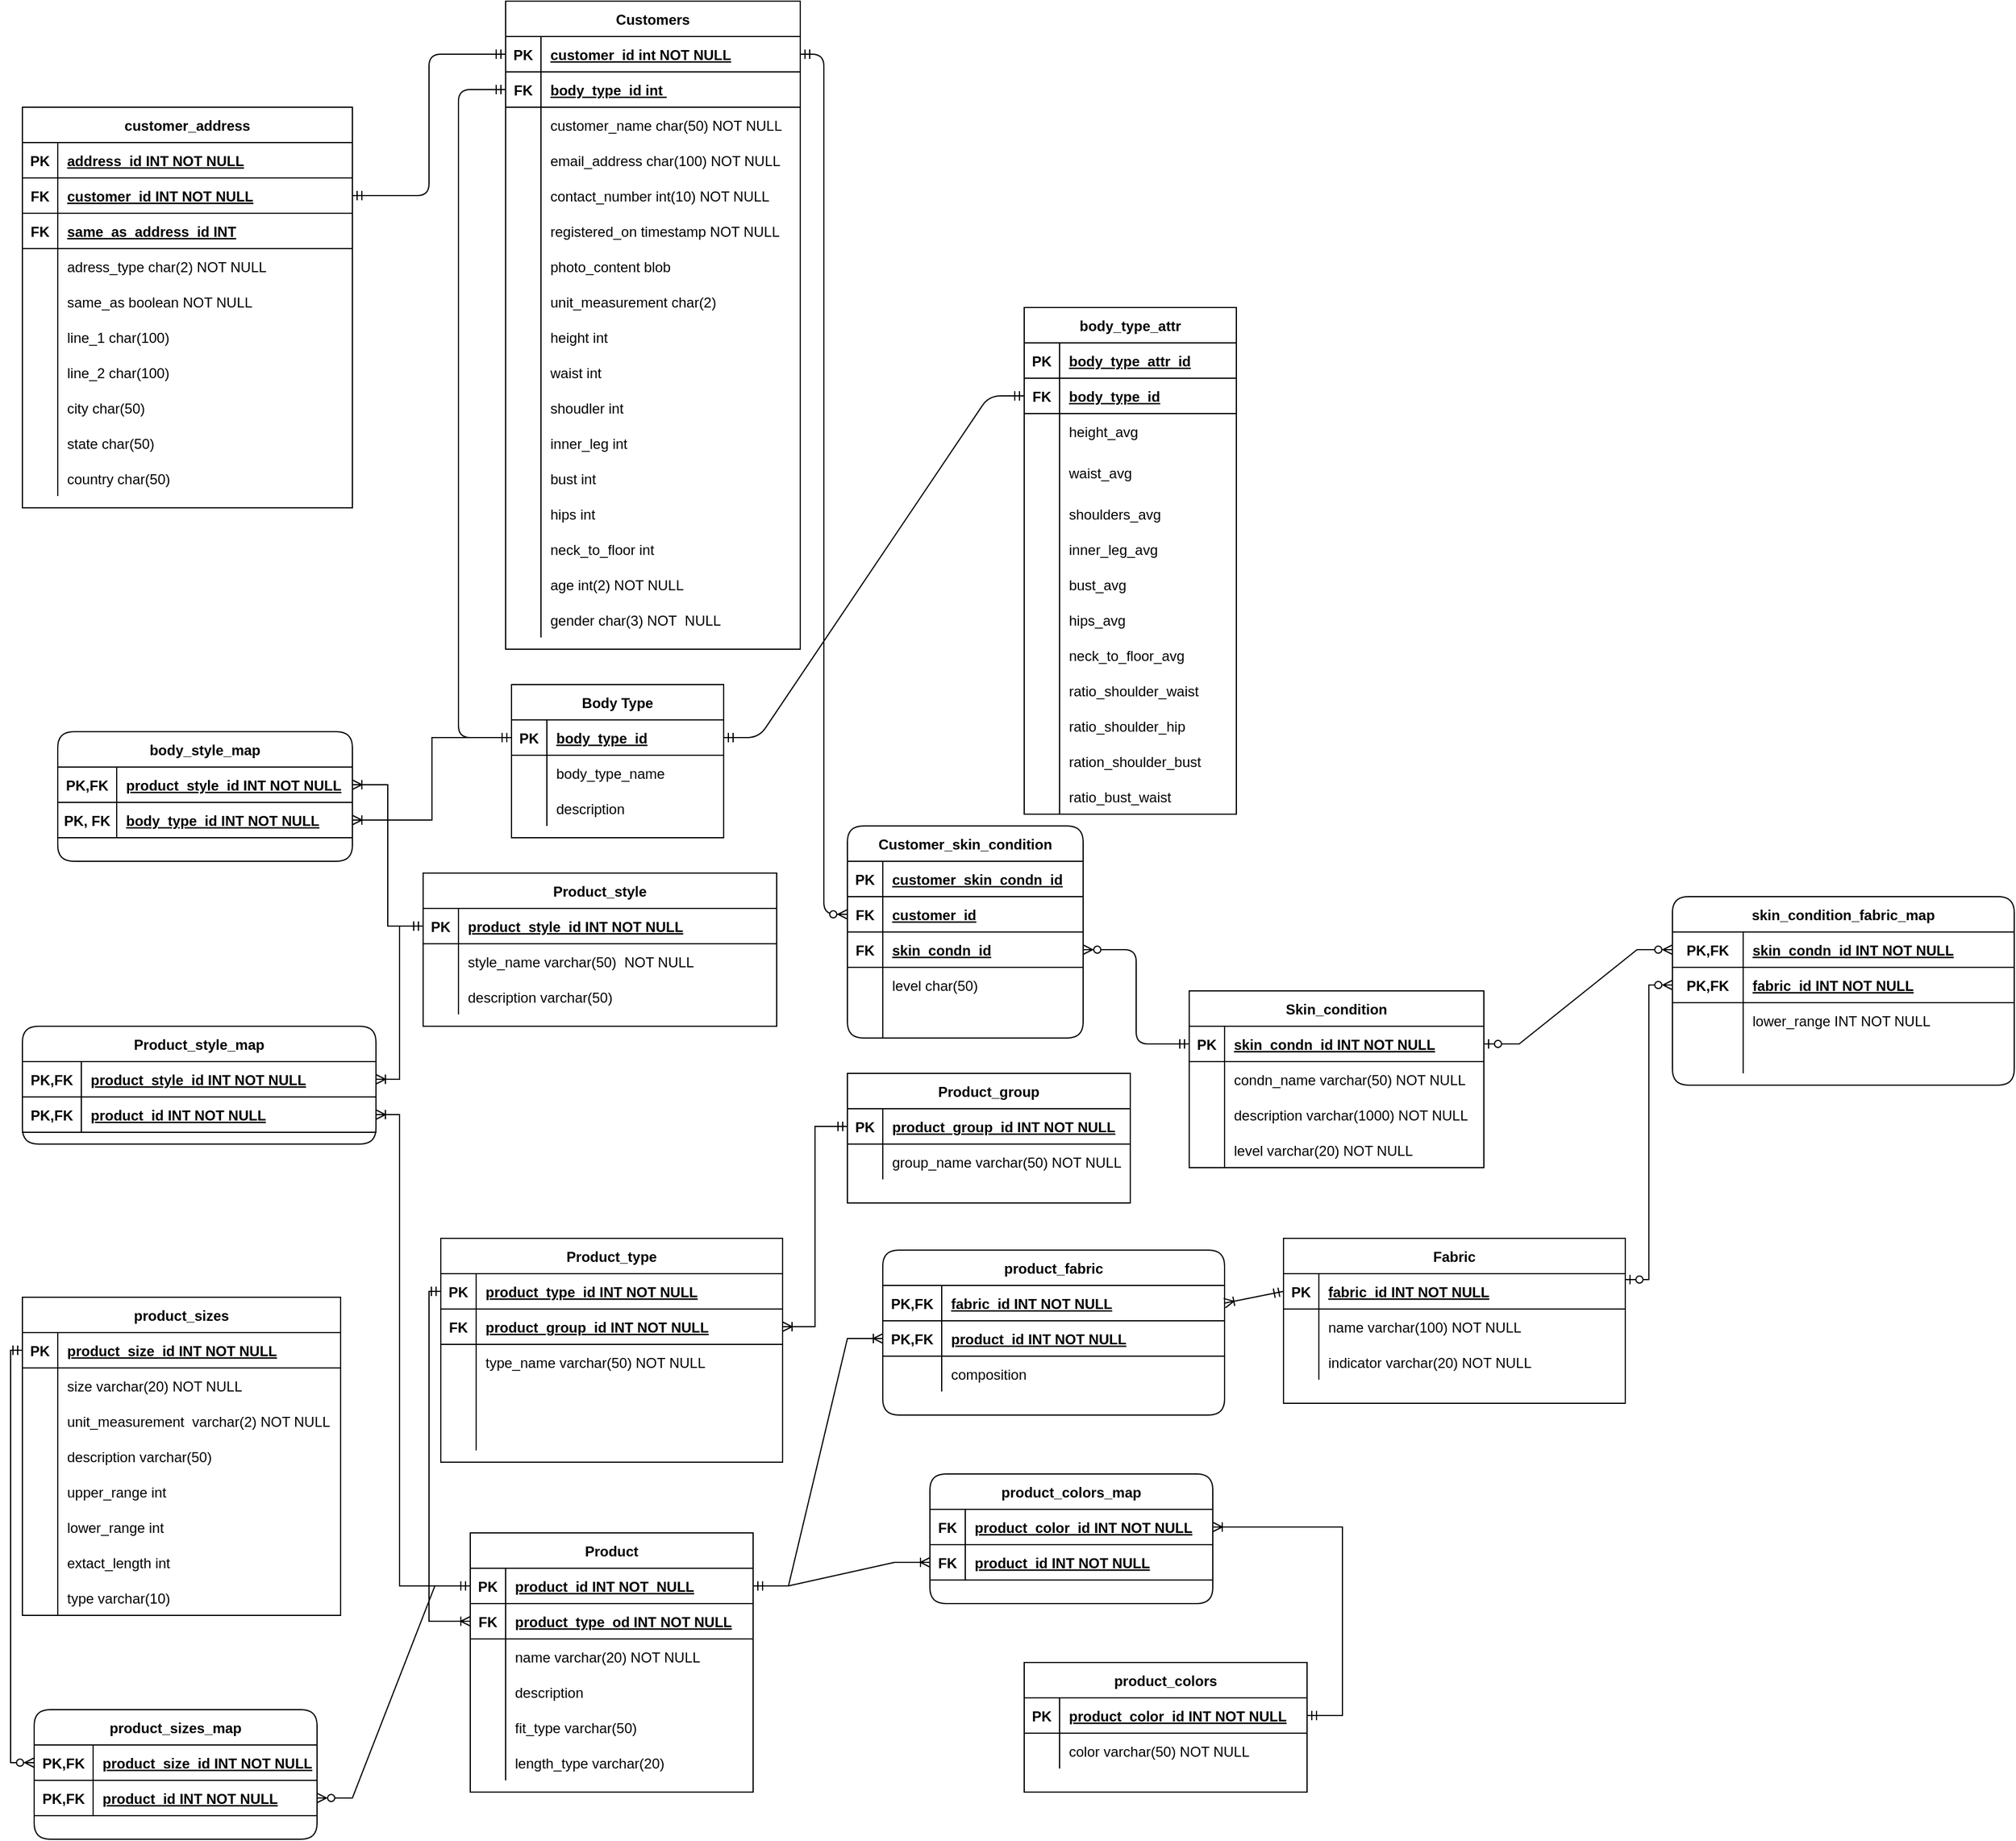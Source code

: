 <mxfile version="16.5.1" type="device"><diagram id="R2lEEEUBdFMjLlhIrx00" name="Page-1"><mxGraphModel dx="3310" dy="2943" grid="1" gridSize="10" guides="1" tooltips="1" connect="1" arrows="1" fold="1" page="1" pageScale="1" pageWidth="850" pageHeight="1100" math="0" shadow="0" extFonts="Permanent Marker^https://fonts.googleapis.com/css?family=Permanent+Marker"><root><mxCell id="0"/><mxCell id="1" parent="0"/><mxCell id="C-vyLk0tnHw3VtMMgP7b-23" value="Customers" style="shape=table;startSize=30;container=1;collapsible=1;childLayout=tableLayout;fixedRows=1;rowLines=0;fontStyle=1;align=center;resizeLast=1;rounded=0;" parent="1" vertex="1"><mxGeometry x="30" y="-810" width="250" height="550" as="geometry"/></mxCell><mxCell id="C-vyLk0tnHw3VtMMgP7b-24" value="" style="shape=partialRectangle;collapsible=0;dropTarget=0;pointerEvents=0;fillColor=none;points=[[0,0.5],[1,0.5]];portConstraint=eastwest;top=0;left=0;right=0;bottom=1;rounded=0;" parent="C-vyLk0tnHw3VtMMgP7b-23" vertex="1"><mxGeometry y="30" width="250" height="30" as="geometry"/></mxCell><mxCell id="C-vyLk0tnHw3VtMMgP7b-25" value="PK" style="shape=partialRectangle;overflow=hidden;connectable=0;fillColor=none;top=0;left=0;bottom=0;right=0;fontStyle=1;rounded=0;" parent="C-vyLk0tnHw3VtMMgP7b-24" vertex="1"><mxGeometry width="30" height="30" as="geometry"><mxRectangle width="30" height="30" as="alternateBounds"/></mxGeometry></mxCell><mxCell id="C-vyLk0tnHw3VtMMgP7b-26" value="customer_id int NOT NULL " style="shape=partialRectangle;overflow=hidden;connectable=0;fillColor=none;top=0;left=0;bottom=0;right=0;align=left;spacingLeft=6;fontStyle=5;rounded=0;" parent="C-vyLk0tnHw3VtMMgP7b-24" vertex="1"><mxGeometry x="30" width="220" height="30" as="geometry"><mxRectangle width="220" height="30" as="alternateBounds"/></mxGeometry></mxCell><mxCell id="6RNQ3YMwC-JmHpOUydRh-219" style="shape=partialRectangle;collapsible=0;dropTarget=0;pointerEvents=0;fillColor=none;points=[[0,0.5],[1,0.5]];portConstraint=eastwest;top=0;left=0;right=0;bottom=1;rounded=0;" vertex="1" parent="C-vyLk0tnHw3VtMMgP7b-23"><mxGeometry y="60" width="250" height="30" as="geometry"/></mxCell><mxCell id="6RNQ3YMwC-JmHpOUydRh-220" value="FK" style="shape=partialRectangle;overflow=hidden;connectable=0;fillColor=none;top=0;left=0;bottom=0;right=0;fontStyle=1;rounded=0;" vertex="1" parent="6RNQ3YMwC-JmHpOUydRh-219"><mxGeometry width="30" height="30" as="geometry"><mxRectangle width="30" height="30" as="alternateBounds"/></mxGeometry></mxCell><mxCell id="6RNQ3YMwC-JmHpOUydRh-221" value="body_type_id int " style="shape=partialRectangle;overflow=hidden;connectable=0;fillColor=none;top=0;left=0;bottom=0;right=0;align=left;spacingLeft=6;fontStyle=5;rounded=0;" vertex="1" parent="6RNQ3YMwC-JmHpOUydRh-219"><mxGeometry x="30" width="220" height="30" as="geometry"><mxRectangle width="220" height="30" as="alternateBounds"/></mxGeometry></mxCell><mxCell id="C-vyLk0tnHw3VtMMgP7b-27" value="" style="shape=partialRectangle;collapsible=0;dropTarget=0;pointerEvents=0;fillColor=none;points=[[0,0.5],[1,0.5]];portConstraint=eastwest;top=0;left=0;right=0;bottom=0;rounded=0;" parent="C-vyLk0tnHw3VtMMgP7b-23" vertex="1"><mxGeometry y="90" width="250" height="30" as="geometry"/></mxCell><mxCell id="C-vyLk0tnHw3VtMMgP7b-28" value="" style="shape=partialRectangle;overflow=hidden;connectable=0;fillColor=none;top=0;left=0;bottom=0;right=0;rounded=0;" parent="C-vyLk0tnHw3VtMMgP7b-27" vertex="1"><mxGeometry width="30" height="30" as="geometry"><mxRectangle width="30" height="30" as="alternateBounds"/></mxGeometry></mxCell><mxCell id="C-vyLk0tnHw3VtMMgP7b-29" value="customer_name char(50) NOT NULL" style="shape=partialRectangle;overflow=hidden;connectable=0;fillColor=none;top=0;left=0;bottom=0;right=0;align=left;spacingLeft=6;rounded=0;" parent="C-vyLk0tnHw3VtMMgP7b-27" vertex="1"><mxGeometry x="30" width="220" height="30" as="geometry"><mxRectangle width="220" height="30" as="alternateBounds"/></mxGeometry></mxCell><mxCell id="6RNQ3YMwC-JmHpOUydRh-159" style="shape=partialRectangle;collapsible=0;dropTarget=0;pointerEvents=0;fillColor=none;points=[[0,0.5],[1,0.5]];portConstraint=eastwest;top=0;left=0;right=0;bottom=0;rounded=0;" vertex="1" parent="C-vyLk0tnHw3VtMMgP7b-23"><mxGeometry y="120" width="250" height="30" as="geometry"/></mxCell><mxCell id="6RNQ3YMwC-JmHpOUydRh-160" style="shape=partialRectangle;overflow=hidden;connectable=0;fillColor=none;top=0;left=0;bottom=0;right=0;rounded=0;" vertex="1" parent="6RNQ3YMwC-JmHpOUydRh-159"><mxGeometry width="30" height="30" as="geometry"><mxRectangle width="30" height="30" as="alternateBounds"/></mxGeometry></mxCell><mxCell id="6RNQ3YMwC-JmHpOUydRh-161" value="email_address char(100) NOT NULL" style="shape=partialRectangle;overflow=hidden;connectable=0;fillColor=none;top=0;left=0;bottom=0;right=0;align=left;spacingLeft=6;rounded=0;" vertex="1" parent="6RNQ3YMwC-JmHpOUydRh-159"><mxGeometry x="30" width="220" height="30" as="geometry"><mxRectangle width="220" height="30" as="alternateBounds"/></mxGeometry></mxCell><mxCell id="6RNQ3YMwC-JmHpOUydRh-156" style="shape=partialRectangle;collapsible=0;dropTarget=0;pointerEvents=0;fillColor=none;points=[[0,0.5],[1,0.5]];portConstraint=eastwest;top=0;left=0;right=0;bottom=0;rounded=0;" vertex="1" parent="C-vyLk0tnHw3VtMMgP7b-23"><mxGeometry y="150" width="250" height="30" as="geometry"/></mxCell><mxCell id="6RNQ3YMwC-JmHpOUydRh-157" style="shape=partialRectangle;overflow=hidden;connectable=0;fillColor=none;top=0;left=0;bottom=0;right=0;rounded=0;" vertex="1" parent="6RNQ3YMwC-JmHpOUydRh-156"><mxGeometry width="30" height="30" as="geometry"><mxRectangle width="30" height="30" as="alternateBounds"/></mxGeometry></mxCell><mxCell id="6RNQ3YMwC-JmHpOUydRh-158" value="contact_number int(10) NOT NULL" style="shape=partialRectangle;overflow=hidden;connectable=0;fillColor=none;top=0;left=0;bottom=0;right=0;align=left;spacingLeft=6;rounded=0;" vertex="1" parent="6RNQ3YMwC-JmHpOUydRh-156"><mxGeometry x="30" width="220" height="30" as="geometry"><mxRectangle width="220" height="30" as="alternateBounds"/></mxGeometry></mxCell><mxCell id="6RNQ3YMwC-JmHpOUydRh-153" style="shape=partialRectangle;collapsible=0;dropTarget=0;pointerEvents=0;fillColor=none;points=[[0,0.5],[1,0.5]];portConstraint=eastwest;top=0;left=0;right=0;bottom=0;rounded=0;" vertex="1" parent="C-vyLk0tnHw3VtMMgP7b-23"><mxGeometry y="180" width="250" height="30" as="geometry"/></mxCell><mxCell id="6RNQ3YMwC-JmHpOUydRh-154" style="shape=partialRectangle;overflow=hidden;connectable=0;fillColor=none;top=0;left=0;bottom=0;right=0;rounded=0;" vertex="1" parent="6RNQ3YMwC-JmHpOUydRh-153"><mxGeometry width="30" height="30" as="geometry"><mxRectangle width="30" height="30" as="alternateBounds"/></mxGeometry></mxCell><mxCell id="6RNQ3YMwC-JmHpOUydRh-155" value="registered_on timestamp NOT NULL" style="shape=partialRectangle;overflow=hidden;connectable=0;fillColor=none;top=0;left=0;bottom=0;right=0;align=left;spacingLeft=6;rounded=0;" vertex="1" parent="6RNQ3YMwC-JmHpOUydRh-153"><mxGeometry x="30" width="220" height="30" as="geometry"><mxRectangle width="220" height="30" as="alternateBounds"/></mxGeometry></mxCell><mxCell id="6RNQ3YMwC-JmHpOUydRh-150" style="shape=partialRectangle;collapsible=0;dropTarget=0;pointerEvents=0;fillColor=none;points=[[0,0.5],[1,0.5]];portConstraint=eastwest;top=0;left=0;right=0;bottom=0;rounded=0;" vertex="1" parent="C-vyLk0tnHw3VtMMgP7b-23"><mxGeometry y="210" width="250" height="30" as="geometry"/></mxCell><mxCell id="6RNQ3YMwC-JmHpOUydRh-151" style="shape=partialRectangle;overflow=hidden;connectable=0;fillColor=none;top=0;left=0;bottom=0;right=0;rounded=0;" vertex="1" parent="6RNQ3YMwC-JmHpOUydRh-150"><mxGeometry width="30" height="30" as="geometry"><mxRectangle width="30" height="30" as="alternateBounds"/></mxGeometry></mxCell><mxCell id="6RNQ3YMwC-JmHpOUydRh-152" value="photo_content blob " style="shape=partialRectangle;overflow=hidden;connectable=0;fillColor=none;top=0;left=0;bottom=0;right=0;align=left;spacingLeft=6;rounded=0;" vertex="1" parent="6RNQ3YMwC-JmHpOUydRh-150"><mxGeometry x="30" width="220" height="30" as="geometry"><mxRectangle width="220" height="30" as="alternateBounds"/></mxGeometry></mxCell><mxCell id="6RNQ3YMwC-JmHpOUydRh-147" style="shape=partialRectangle;collapsible=0;dropTarget=0;pointerEvents=0;fillColor=none;points=[[0,0.5],[1,0.5]];portConstraint=eastwest;top=0;left=0;right=0;bottom=0;rounded=0;" vertex="1" parent="C-vyLk0tnHw3VtMMgP7b-23"><mxGeometry y="240" width="250" height="30" as="geometry"/></mxCell><mxCell id="6RNQ3YMwC-JmHpOUydRh-148" style="shape=partialRectangle;overflow=hidden;connectable=0;fillColor=none;top=0;left=0;bottom=0;right=0;rounded=0;" vertex="1" parent="6RNQ3YMwC-JmHpOUydRh-147"><mxGeometry width="30" height="30" as="geometry"><mxRectangle width="30" height="30" as="alternateBounds"/></mxGeometry></mxCell><mxCell id="6RNQ3YMwC-JmHpOUydRh-149" value="unit_measurement char(2)" style="shape=partialRectangle;overflow=hidden;connectable=0;fillColor=none;top=0;left=0;bottom=0;right=0;align=left;spacingLeft=6;rounded=0;" vertex="1" parent="6RNQ3YMwC-JmHpOUydRh-147"><mxGeometry x="30" width="220" height="30" as="geometry"><mxRectangle width="220" height="30" as="alternateBounds"/></mxGeometry></mxCell><mxCell id="6RNQ3YMwC-JmHpOUydRh-311" style="shape=partialRectangle;collapsible=0;dropTarget=0;pointerEvents=0;fillColor=none;points=[[0,0.5],[1,0.5]];portConstraint=eastwest;top=0;left=0;right=0;bottom=0;rounded=0;" vertex="1" parent="C-vyLk0tnHw3VtMMgP7b-23"><mxGeometry y="270" width="250" height="30" as="geometry"/></mxCell><mxCell id="6RNQ3YMwC-JmHpOUydRh-312" style="shape=partialRectangle;overflow=hidden;connectable=0;fillColor=none;top=0;left=0;bottom=0;right=0;rounded=0;" vertex="1" parent="6RNQ3YMwC-JmHpOUydRh-311"><mxGeometry width="30" height="30" as="geometry"><mxRectangle width="30" height="30" as="alternateBounds"/></mxGeometry></mxCell><mxCell id="6RNQ3YMwC-JmHpOUydRh-313" value="height int " style="shape=partialRectangle;overflow=hidden;connectable=0;fillColor=none;top=0;left=0;bottom=0;right=0;align=left;spacingLeft=6;rounded=0;" vertex="1" parent="6RNQ3YMwC-JmHpOUydRh-311"><mxGeometry x="30" width="220" height="30" as="geometry"><mxRectangle width="220" height="30" as="alternateBounds"/></mxGeometry></mxCell><mxCell id="6RNQ3YMwC-JmHpOUydRh-308" style="shape=partialRectangle;collapsible=0;dropTarget=0;pointerEvents=0;fillColor=none;points=[[0,0.5],[1,0.5]];portConstraint=eastwest;top=0;left=0;right=0;bottom=0;rounded=0;" vertex="1" parent="C-vyLk0tnHw3VtMMgP7b-23"><mxGeometry y="300" width="250" height="30" as="geometry"/></mxCell><mxCell id="6RNQ3YMwC-JmHpOUydRh-309" style="shape=partialRectangle;overflow=hidden;connectable=0;fillColor=none;top=0;left=0;bottom=0;right=0;rounded=0;" vertex="1" parent="6RNQ3YMwC-JmHpOUydRh-308"><mxGeometry width="30" height="30" as="geometry"><mxRectangle width="30" height="30" as="alternateBounds"/></mxGeometry></mxCell><mxCell id="6RNQ3YMwC-JmHpOUydRh-310" value="waist int" style="shape=partialRectangle;overflow=hidden;connectable=0;fillColor=none;top=0;left=0;bottom=0;right=0;align=left;spacingLeft=6;rounded=0;" vertex="1" parent="6RNQ3YMwC-JmHpOUydRh-308"><mxGeometry x="30" width="220" height="30" as="geometry"><mxRectangle width="220" height="30" as="alternateBounds"/></mxGeometry></mxCell><mxCell id="6RNQ3YMwC-JmHpOUydRh-305" style="shape=partialRectangle;collapsible=0;dropTarget=0;pointerEvents=0;fillColor=none;points=[[0,0.5],[1,0.5]];portConstraint=eastwest;top=0;left=0;right=0;bottom=0;rounded=0;" vertex="1" parent="C-vyLk0tnHw3VtMMgP7b-23"><mxGeometry y="330" width="250" height="30" as="geometry"/></mxCell><mxCell id="6RNQ3YMwC-JmHpOUydRh-306" style="shape=partialRectangle;overflow=hidden;connectable=0;fillColor=none;top=0;left=0;bottom=0;right=0;rounded=0;" vertex="1" parent="6RNQ3YMwC-JmHpOUydRh-305"><mxGeometry width="30" height="30" as="geometry"><mxRectangle width="30" height="30" as="alternateBounds"/></mxGeometry></mxCell><mxCell id="6RNQ3YMwC-JmHpOUydRh-307" value="shoudler int" style="shape=partialRectangle;overflow=hidden;connectable=0;fillColor=none;top=0;left=0;bottom=0;right=0;align=left;spacingLeft=6;rounded=0;" vertex="1" parent="6RNQ3YMwC-JmHpOUydRh-305"><mxGeometry x="30" width="220" height="30" as="geometry"><mxRectangle width="220" height="30" as="alternateBounds"/></mxGeometry></mxCell><mxCell id="6RNQ3YMwC-JmHpOUydRh-302" style="shape=partialRectangle;collapsible=0;dropTarget=0;pointerEvents=0;fillColor=none;points=[[0,0.5],[1,0.5]];portConstraint=eastwest;top=0;left=0;right=0;bottom=0;rounded=0;" vertex="1" parent="C-vyLk0tnHw3VtMMgP7b-23"><mxGeometry y="360" width="250" height="30" as="geometry"/></mxCell><mxCell id="6RNQ3YMwC-JmHpOUydRh-303" style="shape=partialRectangle;overflow=hidden;connectable=0;fillColor=none;top=0;left=0;bottom=0;right=0;rounded=0;" vertex="1" parent="6RNQ3YMwC-JmHpOUydRh-302"><mxGeometry width="30" height="30" as="geometry"><mxRectangle width="30" height="30" as="alternateBounds"/></mxGeometry></mxCell><mxCell id="6RNQ3YMwC-JmHpOUydRh-304" value="inner_leg int" style="shape=partialRectangle;overflow=hidden;connectable=0;fillColor=none;top=0;left=0;bottom=0;right=0;align=left;spacingLeft=6;rounded=0;" vertex="1" parent="6RNQ3YMwC-JmHpOUydRh-302"><mxGeometry x="30" width="220" height="30" as="geometry"><mxRectangle width="220" height="30" as="alternateBounds"/></mxGeometry></mxCell><mxCell id="6RNQ3YMwC-JmHpOUydRh-299" style="shape=partialRectangle;collapsible=0;dropTarget=0;pointerEvents=0;fillColor=none;points=[[0,0.5],[1,0.5]];portConstraint=eastwest;top=0;left=0;right=0;bottom=0;rounded=0;" vertex="1" parent="C-vyLk0tnHw3VtMMgP7b-23"><mxGeometry y="390" width="250" height="30" as="geometry"/></mxCell><mxCell id="6RNQ3YMwC-JmHpOUydRh-300" style="shape=partialRectangle;overflow=hidden;connectable=0;fillColor=none;top=0;left=0;bottom=0;right=0;rounded=0;" vertex="1" parent="6RNQ3YMwC-JmHpOUydRh-299"><mxGeometry width="30" height="30" as="geometry"><mxRectangle width="30" height="30" as="alternateBounds"/></mxGeometry></mxCell><mxCell id="6RNQ3YMwC-JmHpOUydRh-301" value="bust int" style="shape=partialRectangle;overflow=hidden;connectable=0;fillColor=none;top=0;left=0;bottom=0;right=0;align=left;spacingLeft=6;rounded=0;" vertex="1" parent="6RNQ3YMwC-JmHpOUydRh-299"><mxGeometry x="30" width="220" height="30" as="geometry"><mxRectangle width="220" height="30" as="alternateBounds"/></mxGeometry></mxCell><mxCell id="6RNQ3YMwC-JmHpOUydRh-296" style="shape=partialRectangle;collapsible=0;dropTarget=0;pointerEvents=0;fillColor=none;points=[[0,0.5],[1,0.5]];portConstraint=eastwest;top=0;left=0;right=0;bottom=0;rounded=0;" vertex="1" parent="C-vyLk0tnHw3VtMMgP7b-23"><mxGeometry y="420" width="250" height="30" as="geometry"/></mxCell><mxCell id="6RNQ3YMwC-JmHpOUydRh-297" style="shape=partialRectangle;overflow=hidden;connectable=0;fillColor=none;top=0;left=0;bottom=0;right=0;rounded=0;" vertex="1" parent="6RNQ3YMwC-JmHpOUydRh-296"><mxGeometry width="30" height="30" as="geometry"><mxRectangle width="30" height="30" as="alternateBounds"/></mxGeometry></mxCell><mxCell id="6RNQ3YMwC-JmHpOUydRh-298" value="hips int" style="shape=partialRectangle;overflow=hidden;connectable=0;fillColor=none;top=0;left=0;bottom=0;right=0;align=left;spacingLeft=6;rounded=0;" vertex="1" parent="6RNQ3YMwC-JmHpOUydRh-296"><mxGeometry x="30" width="220" height="30" as="geometry"><mxRectangle width="220" height="30" as="alternateBounds"/></mxGeometry></mxCell><mxCell id="6RNQ3YMwC-JmHpOUydRh-293" style="shape=partialRectangle;collapsible=0;dropTarget=0;pointerEvents=0;fillColor=none;points=[[0,0.5],[1,0.5]];portConstraint=eastwest;top=0;left=0;right=0;bottom=0;rounded=0;" vertex="1" parent="C-vyLk0tnHw3VtMMgP7b-23"><mxGeometry y="450" width="250" height="30" as="geometry"/></mxCell><mxCell id="6RNQ3YMwC-JmHpOUydRh-294" style="shape=partialRectangle;overflow=hidden;connectable=0;fillColor=none;top=0;left=0;bottom=0;right=0;rounded=0;" vertex="1" parent="6RNQ3YMwC-JmHpOUydRh-293"><mxGeometry width="30" height="30" as="geometry"><mxRectangle width="30" height="30" as="alternateBounds"/></mxGeometry></mxCell><mxCell id="6RNQ3YMwC-JmHpOUydRh-295" value="neck_to_floor int" style="shape=partialRectangle;overflow=hidden;connectable=0;fillColor=none;top=0;left=0;bottom=0;right=0;align=left;spacingLeft=6;rounded=0;" vertex="1" parent="6RNQ3YMwC-JmHpOUydRh-293"><mxGeometry x="30" width="220" height="30" as="geometry"><mxRectangle width="220" height="30" as="alternateBounds"/></mxGeometry></mxCell><mxCell id="6RNQ3YMwC-JmHpOUydRh-216" style="shape=partialRectangle;collapsible=0;dropTarget=0;pointerEvents=0;fillColor=none;points=[[0,0.5],[1,0.5]];portConstraint=eastwest;top=0;left=0;right=0;bottom=0;rounded=0;" vertex="1" parent="C-vyLk0tnHw3VtMMgP7b-23"><mxGeometry y="480" width="250" height="30" as="geometry"/></mxCell><mxCell id="6RNQ3YMwC-JmHpOUydRh-217" style="shape=partialRectangle;overflow=hidden;connectable=0;fillColor=none;top=0;left=0;bottom=0;right=0;rounded=0;" vertex="1" parent="6RNQ3YMwC-JmHpOUydRh-216"><mxGeometry width="30" height="30" as="geometry"><mxRectangle width="30" height="30" as="alternateBounds"/></mxGeometry></mxCell><mxCell id="6RNQ3YMwC-JmHpOUydRh-218" value="age int(2) NOT NULL" style="shape=partialRectangle;overflow=hidden;connectable=0;fillColor=none;top=0;left=0;bottom=0;right=0;align=left;spacingLeft=6;rounded=0;" vertex="1" parent="6RNQ3YMwC-JmHpOUydRh-216"><mxGeometry x="30" width="220" height="30" as="geometry"><mxRectangle width="220" height="30" as="alternateBounds"/></mxGeometry></mxCell><mxCell id="6RNQ3YMwC-JmHpOUydRh-222" style="shape=partialRectangle;collapsible=0;dropTarget=0;pointerEvents=0;fillColor=none;points=[[0,0.5],[1,0.5]];portConstraint=eastwest;top=0;left=0;right=0;bottom=0;rounded=0;" vertex="1" parent="C-vyLk0tnHw3VtMMgP7b-23"><mxGeometry y="510" width="250" height="30" as="geometry"/></mxCell><mxCell id="6RNQ3YMwC-JmHpOUydRh-223" style="shape=partialRectangle;overflow=hidden;connectable=0;fillColor=none;top=0;left=0;bottom=0;right=0;rounded=0;" vertex="1" parent="6RNQ3YMwC-JmHpOUydRh-222"><mxGeometry width="30" height="30" as="geometry"><mxRectangle width="30" height="30" as="alternateBounds"/></mxGeometry></mxCell><mxCell id="6RNQ3YMwC-JmHpOUydRh-224" value="gender char(3) NOT  NULL" style="shape=partialRectangle;overflow=hidden;connectable=0;fillColor=none;top=0;left=0;bottom=0;right=0;align=left;spacingLeft=6;rounded=0;" vertex="1" parent="6RNQ3YMwC-JmHpOUydRh-222"><mxGeometry x="30" width="220" height="30" as="geometry"><mxRectangle width="220" height="30" as="alternateBounds"/></mxGeometry></mxCell><mxCell id="6RNQ3YMwC-JmHpOUydRh-1" value="Body Type" style="shape=table;startSize=30;container=1;collapsible=1;childLayout=tableLayout;fixedRows=1;rowLines=0;fontStyle=1;align=center;resizeLast=1;rounded=0;" vertex="1" parent="1"><mxGeometry x="35" y="-230" width="180" height="130" as="geometry"/></mxCell><mxCell id="6RNQ3YMwC-JmHpOUydRh-2" value="" style="shape=tableRow;horizontal=0;startSize=0;swimlaneHead=0;swimlaneBody=0;fillColor=none;collapsible=0;dropTarget=0;points=[[0,0.5],[1,0.5]];portConstraint=eastwest;top=0;left=0;right=0;bottom=1;rounded=0;" vertex="1" parent="6RNQ3YMwC-JmHpOUydRh-1"><mxGeometry y="30" width="180" height="30" as="geometry"/></mxCell><mxCell id="6RNQ3YMwC-JmHpOUydRh-3" value="PK" style="shape=partialRectangle;connectable=0;fillColor=none;top=0;left=0;bottom=0;right=0;fontStyle=1;overflow=hidden;rounded=0;" vertex="1" parent="6RNQ3YMwC-JmHpOUydRh-2"><mxGeometry width="30" height="30" as="geometry"><mxRectangle width="30" height="30" as="alternateBounds"/></mxGeometry></mxCell><mxCell id="6RNQ3YMwC-JmHpOUydRh-4" value="body_type_id" style="shape=partialRectangle;connectable=0;fillColor=none;top=0;left=0;bottom=0;right=0;align=left;spacingLeft=6;fontStyle=5;overflow=hidden;rounded=0;" vertex="1" parent="6RNQ3YMwC-JmHpOUydRh-2"><mxGeometry x="30" width="150" height="30" as="geometry"><mxRectangle width="150" height="30" as="alternateBounds"/></mxGeometry></mxCell><mxCell id="6RNQ3YMwC-JmHpOUydRh-5" value="" style="shape=tableRow;horizontal=0;startSize=0;swimlaneHead=0;swimlaneBody=0;fillColor=none;collapsible=0;dropTarget=0;points=[[0,0.5],[1,0.5]];portConstraint=eastwest;top=0;left=0;right=0;bottom=0;rounded=0;" vertex="1" parent="6RNQ3YMwC-JmHpOUydRh-1"><mxGeometry y="60" width="180" height="30" as="geometry"/></mxCell><mxCell id="6RNQ3YMwC-JmHpOUydRh-6" value="" style="shape=partialRectangle;connectable=0;fillColor=none;top=0;left=0;bottom=0;right=0;editable=1;overflow=hidden;rounded=0;" vertex="1" parent="6RNQ3YMwC-JmHpOUydRh-5"><mxGeometry width="30" height="30" as="geometry"><mxRectangle width="30" height="30" as="alternateBounds"/></mxGeometry></mxCell><mxCell id="6RNQ3YMwC-JmHpOUydRh-7" value="body_type_name" style="shape=partialRectangle;connectable=0;fillColor=none;top=0;left=0;bottom=0;right=0;align=left;spacingLeft=6;overflow=hidden;rounded=0;" vertex="1" parent="6RNQ3YMwC-JmHpOUydRh-5"><mxGeometry x="30" width="150" height="30" as="geometry"><mxRectangle width="150" height="30" as="alternateBounds"/></mxGeometry></mxCell><mxCell id="6RNQ3YMwC-JmHpOUydRh-8" value="" style="shape=tableRow;horizontal=0;startSize=0;swimlaneHead=0;swimlaneBody=0;fillColor=none;collapsible=0;dropTarget=0;points=[[0,0.5],[1,0.5]];portConstraint=eastwest;top=0;left=0;right=0;bottom=0;rounded=0;" vertex="1" parent="6RNQ3YMwC-JmHpOUydRh-1"><mxGeometry y="90" width="180" height="30" as="geometry"/></mxCell><mxCell id="6RNQ3YMwC-JmHpOUydRh-9" value="" style="shape=partialRectangle;connectable=0;fillColor=none;top=0;left=0;bottom=0;right=0;editable=1;overflow=hidden;rounded=0;" vertex="1" parent="6RNQ3YMwC-JmHpOUydRh-8"><mxGeometry width="30" height="30" as="geometry"><mxRectangle width="30" height="30" as="alternateBounds"/></mxGeometry></mxCell><mxCell id="6RNQ3YMwC-JmHpOUydRh-10" value="description" style="shape=partialRectangle;connectable=0;fillColor=none;top=0;left=0;bottom=0;right=0;align=left;spacingLeft=6;overflow=hidden;rounded=0;" vertex="1" parent="6RNQ3YMwC-JmHpOUydRh-8"><mxGeometry x="30" width="150" height="30" as="geometry"><mxRectangle width="150" height="30" as="alternateBounds"/></mxGeometry></mxCell><mxCell id="6RNQ3YMwC-JmHpOUydRh-14" value="Skin_condition" style="shape=table;startSize=30;container=1;collapsible=1;childLayout=tableLayout;fixedRows=1;rowLines=0;fontStyle=1;align=center;resizeLast=1;rounded=0;" vertex="1" parent="1"><mxGeometry x="610" y="30" width="250" height="150" as="geometry"/></mxCell><mxCell id="6RNQ3YMwC-JmHpOUydRh-15" value="" style="shape=tableRow;horizontal=0;startSize=0;swimlaneHead=0;swimlaneBody=0;fillColor=none;collapsible=0;dropTarget=0;points=[[0,0.5],[1,0.5]];portConstraint=eastwest;top=0;left=0;right=0;bottom=1;rounded=0;" vertex="1" parent="6RNQ3YMwC-JmHpOUydRh-14"><mxGeometry y="30" width="250" height="30" as="geometry"/></mxCell><mxCell id="6RNQ3YMwC-JmHpOUydRh-16" value="PK" style="shape=partialRectangle;connectable=0;fillColor=none;top=0;left=0;bottom=0;right=0;fontStyle=1;overflow=hidden;rounded=0;" vertex="1" parent="6RNQ3YMwC-JmHpOUydRh-15"><mxGeometry width="30" height="30" as="geometry"><mxRectangle width="30" height="30" as="alternateBounds"/></mxGeometry></mxCell><mxCell id="6RNQ3YMwC-JmHpOUydRh-17" value="skin_condn_id INT NOT NULL" style="shape=partialRectangle;connectable=0;fillColor=none;top=0;left=0;bottom=0;right=0;align=left;spacingLeft=6;fontStyle=5;overflow=hidden;rounded=0;" vertex="1" parent="6RNQ3YMwC-JmHpOUydRh-15"><mxGeometry x="30" width="220" height="30" as="geometry"><mxRectangle width="220" height="30" as="alternateBounds"/></mxGeometry></mxCell><mxCell id="6RNQ3YMwC-JmHpOUydRh-18" value="" style="shape=tableRow;horizontal=0;startSize=0;swimlaneHead=0;swimlaneBody=0;fillColor=none;collapsible=0;dropTarget=0;points=[[0,0.5],[1,0.5]];portConstraint=eastwest;top=0;left=0;right=0;bottom=0;rounded=0;" vertex="1" parent="6RNQ3YMwC-JmHpOUydRh-14"><mxGeometry y="60" width="250" height="30" as="geometry"/></mxCell><mxCell id="6RNQ3YMwC-JmHpOUydRh-19" value="" style="shape=partialRectangle;connectable=0;fillColor=none;top=0;left=0;bottom=0;right=0;editable=1;overflow=hidden;rounded=0;" vertex="1" parent="6RNQ3YMwC-JmHpOUydRh-18"><mxGeometry width="30" height="30" as="geometry"><mxRectangle width="30" height="30" as="alternateBounds"/></mxGeometry></mxCell><mxCell id="6RNQ3YMwC-JmHpOUydRh-20" value="condn_name varchar(50) NOT NULL" style="shape=partialRectangle;connectable=0;fillColor=none;top=0;left=0;bottom=0;right=0;align=left;spacingLeft=6;overflow=hidden;rounded=0;" vertex="1" parent="6RNQ3YMwC-JmHpOUydRh-18"><mxGeometry x="30" width="220" height="30" as="geometry"><mxRectangle width="220" height="30" as="alternateBounds"/></mxGeometry></mxCell><mxCell id="6RNQ3YMwC-JmHpOUydRh-21" value="" style="shape=tableRow;horizontal=0;startSize=0;swimlaneHead=0;swimlaneBody=0;fillColor=none;collapsible=0;dropTarget=0;points=[[0,0.5],[1,0.5]];portConstraint=eastwest;top=0;left=0;right=0;bottom=0;rounded=0;" vertex="1" parent="6RNQ3YMwC-JmHpOUydRh-14"><mxGeometry y="90" width="250" height="30" as="geometry"/></mxCell><mxCell id="6RNQ3YMwC-JmHpOUydRh-22" value="" style="shape=partialRectangle;connectable=0;fillColor=none;top=0;left=0;bottom=0;right=0;editable=1;overflow=hidden;rounded=0;" vertex="1" parent="6RNQ3YMwC-JmHpOUydRh-21"><mxGeometry width="30" height="30" as="geometry"><mxRectangle width="30" height="30" as="alternateBounds"/></mxGeometry></mxCell><mxCell id="6RNQ3YMwC-JmHpOUydRh-23" value="description varchar(1000) NOT NULL" style="shape=partialRectangle;connectable=0;fillColor=none;top=0;left=0;bottom=0;right=0;align=left;spacingLeft=6;overflow=hidden;rounded=0;" vertex="1" parent="6RNQ3YMwC-JmHpOUydRh-21"><mxGeometry x="30" width="220" height="30" as="geometry"><mxRectangle width="220" height="30" as="alternateBounds"/></mxGeometry></mxCell><mxCell id="6RNQ3YMwC-JmHpOUydRh-338" style="shape=tableRow;horizontal=0;startSize=0;swimlaneHead=0;swimlaneBody=0;fillColor=none;collapsible=0;dropTarget=0;points=[[0,0.5],[1,0.5]];portConstraint=eastwest;top=0;left=0;right=0;bottom=0;rounded=0;" vertex="1" parent="6RNQ3YMwC-JmHpOUydRh-14"><mxGeometry y="120" width="250" height="30" as="geometry"/></mxCell><mxCell id="6RNQ3YMwC-JmHpOUydRh-339" style="shape=partialRectangle;connectable=0;fillColor=none;top=0;left=0;bottom=0;right=0;editable=1;overflow=hidden;rounded=0;" vertex="1" parent="6RNQ3YMwC-JmHpOUydRh-338"><mxGeometry width="30" height="30" as="geometry"><mxRectangle width="30" height="30" as="alternateBounds"/></mxGeometry></mxCell><mxCell id="6RNQ3YMwC-JmHpOUydRh-340" value="level varchar(20) NOT NULL" style="shape=partialRectangle;connectable=0;fillColor=none;top=0;left=0;bottom=0;right=0;align=left;spacingLeft=6;overflow=hidden;rounded=0;" vertex="1" parent="6RNQ3YMwC-JmHpOUydRh-338"><mxGeometry x="30" width="220" height="30" as="geometry"><mxRectangle width="220" height="30" as="alternateBounds"/></mxGeometry></mxCell><mxCell id="6RNQ3YMwC-JmHpOUydRh-27" value="Product_type" style="shape=table;startSize=30;container=1;collapsible=1;childLayout=tableLayout;fixedRows=1;rowLines=0;fontStyle=1;align=center;resizeLast=1;rounded=0;" vertex="1" parent="1"><mxGeometry x="-25" y="240" width="290.0" height="190" as="geometry"/></mxCell><mxCell id="6RNQ3YMwC-JmHpOUydRh-28" value="" style="shape=tableRow;horizontal=0;startSize=0;swimlaneHead=0;swimlaneBody=0;fillColor=none;collapsible=0;dropTarget=0;points=[[0,0.5],[1,0.5]];portConstraint=eastwest;top=0;left=0;right=0;bottom=1;rounded=0;" vertex="1" parent="6RNQ3YMwC-JmHpOUydRh-27"><mxGeometry y="30" width="290.0" height="30" as="geometry"/></mxCell><mxCell id="6RNQ3YMwC-JmHpOUydRh-29" value="PK" style="shape=partialRectangle;connectable=0;fillColor=none;top=0;left=0;bottom=0;right=0;fontStyle=1;overflow=hidden;rounded=0;" vertex="1" parent="6RNQ3YMwC-JmHpOUydRh-28"><mxGeometry width="30" height="30" as="geometry"><mxRectangle width="30" height="30" as="alternateBounds"/></mxGeometry></mxCell><mxCell id="6RNQ3YMwC-JmHpOUydRh-30" value="product_type_id INT NOT NULL" style="shape=partialRectangle;connectable=0;fillColor=none;top=0;left=0;bottom=0;right=0;align=left;spacingLeft=6;fontStyle=5;overflow=hidden;rounded=0;" vertex="1" parent="6RNQ3YMwC-JmHpOUydRh-28"><mxGeometry x="30" width="260.0" height="30" as="geometry"><mxRectangle width="260.0" height="30" as="alternateBounds"/></mxGeometry></mxCell><mxCell id="6RNQ3YMwC-JmHpOUydRh-354" style="shape=tableRow;horizontal=0;startSize=0;swimlaneHead=0;swimlaneBody=0;fillColor=none;collapsible=0;dropTarget=0;points=[[0,0.5],[1,0.5]];portConstraint=eastwest;top=0;left=0;right=0;bottom=1;rounded=0;" vertex="1" parent="6RNQ3YMwC-JmHpOUydRh-27"><mxGeometry y="60" width="290.0" height="30" as="geometry"/></mxCell><mxCell id="6RNQ3YMwC-JmHpOUydRh-355" value="FK" style="shape=partialRectangle;connectable=0;fillColor=none;top=0;left=0;bottom=0;right=0;fontStyle=1;overflow=hidden;rounded=0;" vertex="1" parent="6RNQ3YMwC-JmHpOUydRh-354"><mxGeometry width="30" height="30" as="geometry"><mxRectangle width="30" height="30" as="alternateBounds"/></mxGeometry></mxCell><mxCell id="6RNQ3YMwC-JmHpOUydRh-356" value="product_group_id INT NOT NULL" style="shape=partialRectangle;connectable=0;fillColor=none;top=0;left=0;bottom=0;right=0;align=left;spacingLeft=6;fontStyle=5;overflow=hidden;rounded=0;" vertex="1" parent="6RNQ3YMwC-JmHpOUydRh-354"><mxGeometry x="30" width="260.0" height="30" as="geometry"><mxRectangle width="260.0" height="30" as="alternateBounds"/></mxGeometry></mxCell><mxCell id="6RNQ3YMwC-JmHpOUydRh-31" value="" style="shape=tableRow;horizontal=0;startSize=0;swimlaneHead=0;swimlaneBody=0;fillColor=none;collapsible=0;dropTarget=0;points=[[0,0.5],[1,0.5]];portConstraint=eastwest;top=0;left=0;right=0;bottom=0;rounded=0;" vertex="1" parent="6RNQ3YMwC-JmHpOUydRh-27"><mxGeometry y="90" width="290.0" height="30" as="geometry"/></mxCell><mxCell id="6RNQ3YMwC-JmHpOUydRh-32" value="" style="shape=partialRectangle;connectable=0;fillColor=none;top=0;left=0;bottom=0;right=0;editable=1;overflow=hidden;rounded=0;" vertex="1" parent="6RNQ3YMwC-JmHpOUydRh-31"><mxGeometry width="30" height="30" as="geometry"><mxRectangle width="30" height="30" as="alternateBounds"/></mxGeometry></mxCell><mxCell id="6RNQ3YMwC-JmHpOUydRh-33" value="type_name varchar(50) NOT NULL" style="shape=partialRectangle;connectable=0;fillColor=none;top=0;left=0;bottom=0;right=0;align=left;spacingLeft=6;overflow=hidden;rounded=0;" vertex="1" parent="6RNQ3YMwC-JmHpOUydRh-31"><mxGeometry x="30" width="260.0" height="30" as="geometry"><mxRectangle width="260.0" height="30" as="alternateBounds"/></mxGeometry></mxCell><mxCell id="6RNQ3YMwC-JmHpOUydRh-34" value="" style="shape=tableRow;horizontal=0;startSize=0;swimlaneHead=0;swimlaneBody=0;fillColor=none;collapsible=0;dropTarget=0;points=[[0,0.5],[1,0.5]];portConstraint=eastwest;top=0;left=0;right=0;bottom=0;rounded=0;" vertex="1" parent="6RNQ3YMwC-JmHpOUydRh-27"><mxGeometry y="120" width="290.0" height="30" as="geometry"/></mxCell><mxCell id="6RNQ3YMwC-JmHpOUydRh-35" value="" style="shape=partialRectangle;connectable=0;fillColor=none;top=0;left=0;bottom=0;right=0;editable=1;overflow=hidden;rounded=0;" vertex="1" parent="6RNQ3YMwC-JmHpOUydRh-34"><mxGeometry width="30" height="30" as="geometry"><mxRectangle width="30" height="30" as="alternateBounds"/></mxGeometry></mxCell><mxCell id="6RNQ3YMwC-JmHpOUydRh-36" value="" style="shape=partialRectangle;connectable=0;fillColor=none;top=0;left=0;bottom=0;right=0;align=left;spacingLeft=6;overflow=hidden;rounded=0;" vertex="1" parent="6RNQ3YMwC-JmHpOUydRh-34"><mxGeometry x="30" width="260.0" height="30" as="geometry"><mxRectangle width="260.0" height="30" as="alternateBounds"/></mxGeometry></mxCell><mxCell id="6RNQ3YMwC-JmHpOUydRh-37" value="" style="shape=tableRow;horizontal=0;startSize=0;swimlaneHead=0;swimlaneBody=0;fillColor=none;collapsible=0;dropTarget=0;points=[[0,0.5],[1,0.5]];portConstraint=eastwest;top=0;left=0;right=0;bottom=0;rounded=0;" vertex="1" parent="6RNQ3YMwC-JmHpOUydRh-27"><mxGeometry y="150" width="290.0" height="30" as="geometry"/></mxCell><mxCell id="6RNQ3YMwC-JmHpOUydRh-38" value="" style="shape=partialRectangle;connectable=0;fillColor=none;top=0;left=0;bottom=0;right=0;editable=1;overflow=hidden;rounded=0;" vertex="1" parent="6RNQ3YMwC-JmHpOUydRh-37"><mxGeometry width="30" height="30" as="geometry"><mxRectangle width="30" height="30" as="alternateBounds"/></mxGeometry></mxCell><mxCell id="6RNQ3YMwC-JmHpOUydRh-39" value="" style="shape=partialRectangle;connectable=0;fillColor=none;top=0;left=0;bottom=0;right=0;align=left;spacingLeft=6;overflow=hidden;rounded=0;" vertex="1" parent="6RNQ3YMwC-JmHpOUydRh-37"><mxGeometry x="30" width="260.0" height="30" as="geometry"><mxRectangle width="260.0" height="30" as="alternateBounds"/></mxGeometry></mxCell><mxCell id="6RNQ3YMwC-JmHpOUydRh-40" value="Product" style="shape=table;startSize=30;container=1;collapsible=1;childLayout=tableLayout;fixedRows=1;rowLines=0;fontStyle=1;align=center;resizeLast=1;rounded=0;" vertex="1" parent="1"><mxGeometry y="490" width="240" height="220" as="geometry"/></mxCell><mxCell id="6RNQ3YMwC-JmHpOUydRh-41" value="" style="shape=tableRow;horizontal=0;startSize=0;swimlaneHead=0;swimlaneBody=0;fillColor=none;collapsible=0;dropTarget=0;points=[[0,0.5],[1,0.5]];portConstraint=eastwest;top=0;left=0;right=0;bottom=1;rounded=0;" vertex="1" parent="6RNQ3YMwC-JmHpOUydRh-40"><mxGeometry y="30" width="240" height="30" as="geometry"/></mxCell><mxCell id="6RNQ3YMwC-JmHpOUydRh-42" value="PK" style="shape=partialRectangle;connectable=0;fillColor=none;top=0;left=0;bottom=0;right=0;fontStyle=1;overflow=hidden;rounded=0;" vertex="1" parent="6RNQ3YMwC-JmHpOUydRh-41"><mxGeometry width="30" height="30" as="geometry"><mxRectangle width="30" height="30" as="alternateBounds"/></mxGeometry></mxCell><mxCell id="6RNQ3YMwC-JmHpOUydRh-43" value="product_id INT NOT  NULL" style="shape=partialRectangle;connectable=0;fillColor=none;top=0;left=0;bottom=0;right=0;align=left;spacingLeft=6;fontStyle=5;overflow=hidden;rounded=0;" vertex="1" parent="6RNQ3YMwC-JmHpOUydRh-41"><mxGeometry x="30" width="210" height="30" as="geometry"><mxRectangle width="210" height="30" as="alternateBounds"/></mxGeometry></mxCell><mxCell id="6RNQ3YMwC-JmHpOUydRh-421" style="shape=tableRow;horizontal=0;startSize=0;swimlaneHead=0;swimlaneBody=0;fillColor=none;collapsible=0;dropTarget=0;points=[[0,0.5],[1,0.5]];portConstraint=eastwest;top=0;left=0;right=0;bottom=1;rounded=0;" vertex="1" parent="6RNQ3YMwC-JmHpOUydRh-40"><mxGeometry y="60" width="240" height="30" as="geometry"/></mxCell><mxCell id="6RNQ3YMwC-JmHpOUydRh-422" value="FK" style="shape=partialRectangle;connectable=0;fillColor=none;top=0;left=0;bottom=0;right=0;fontStyle=1;overflow=hidden;rounded=0;" vertex="1" parent="6RNQ3YMwC-JmHpOUydRh-421"><mxGeometry width="30" height="30" as="geometry"><mxRectangle width="30" height="30" as="alternateBounds"/></mxGeometry></mxCell><mxCell id="6RNQ3YMwC-JmHpOUydRh-423" value="product_type_od INT NOT NULL" style="shape=partialRectangle;connectable=0;fillColor=none;top=0;left=0;bottom=0;right=0;align=left;spacingLeft=6;fontStyle=5;overflow=hidden;rounded=0;" vertex="1" parent="6RNQ3YMwC-JmHpOUydRh-421"><mxGeometry x="30" width="210" height="30" as="geometry"><mxRectangle width="210" height="30" as="alternateBounds"/></mxGeometry></mxCell><mxCell id="6RNQ3YMwC-JmHpOUydRh-44" value="" style="shape=tableRow;horizontal=0;startSize=0;swimlaneHead=0;swimlaneBody=0;fillColor=none;collapsible=0;dropTarget=0;points=[[0,0.5],[1,0.5]];portConstraint=eastwest;top=0;left=0;right=0;bottom=0;rounded=0;" vertex="1" parent="6RNQ3YMwC-JmHpOUydRh-40"><mxGeometry y="90" width="240" height="30" as="geometry"/></mxCell><mxCell id="6RNQ3YMwC-JmHpOUydRh-45" value="" style="shape=partialRectangle;connectable=0;fillColor=none;top=0;left=0;bottom=0;right=0;editable=1;overflow=hidden;rounded=0;" vertex="1" parent="6RNQ3YMwC-JmHpOUydRh-44"><mxGeometry width="30" height="30" as="geometry"><mxRectangle width="30" height="30" as="alternateBounds"/></mxGeometry></mxCell><mxCell id="6RNQ3YMwC-JmHpOUydRh-46" value="name varchar(20) NOT NULL" style="shape=partialRectangle;connectable=0;fillColor=none;top=0;left=0;bottom=0;right=0;align=left;spacingLeft=6;overflow=hidden;rounded=0;" vertex="1" parent="6RNQ3YMwC-JmHpOUydRh-44"><mxGeometry x="30" width="210" height="30" as="geometry"><mxRectangle width="210" height="30" as="alternateBounds"/></mxGeometry></mxCell><mxCell id="6RNQ3YMwC-JmHpOUydRh-47" value="" style="shape=tableRow;horizontal=0;startSize=0;swimlaneHead=0;swimlaneBody=0;fillColor=none;collapsible=0;dropTarget=0;points=[[0,0.5],[1,0.5]];portConstraint=eastwest;top=0;left=0;right=0;bottom=0;rounded=0;" vertex="1" parent="6RNQ3YMwC-JmHpOUydRh-40"><mxGeometry y="120" width="240" height="30" as="geometry"/></mxCell><mxCell id="6RNQ3YMwC-JmHpOUydRh-48" value="" style="shape=partialRectangle;connectable=0;fillColor=none;top=0;left=0;bottom=0;right=0;editable=1;overflow=hidden;rounded=0;" vertex="1" parent="6RNQ3YMwC-JmHpOUydRh-47"><mxGeometry width="30" height="30" as="geometry"><mxRectangle width="30" height="30" as="alternateBounds"/></mxGeometry></mxCell><mxCell id="6RNQ3YMwC-JmHpOUydRh-49" value="description" style="shape=partialRectangle;connectable=0;fillColor=none;top=0;left=0;bottom=0;right=0;align=left;spacingLeft=6;overflow=hidden;rounded=0;" vertex="1" parent="6RNQ3YMwC-JmHpOUydRh-47"><mxGeometry x="30" width="210" height="30" as="geometry"><mxRectangle width="210" height="30" as="alternateBounds"/></mxGeometry></mxCell><mxCell id="6RNQ3YMwC-JmHpOUydRh-50" value="" style="shape=tableRow;horizontal=0;startSize=0;swimlaneHead=0;swimlaneBody=0;fillColor=none;collapsible=0;dropTarget=0;points=[[0,0.5],[1,0.5]];portConstraint=eastwest;top=0;left=0;right=0;bottom=0;rounded=0;" vertex="1" parent="6RNQ3YMwC-JmHpOUydRh-40"><mxGeometry y="150" width="240" height="30" as="geometry"/></mxCell><mxCell id="6RNQ3YMwC-JmHpOUydRh-51" value="" style="shape=partialRectangle;connectable=0;fillColor=none;top=0;left=0;bottom=0;right=0;editable=1;overflow=hidden;rounded=0;" vertex="1" parent="6RNQ3YMwC-JmHpOUydRh-50"><mxGeometry width="30" height="30" as="geometry"><mxRectangle width="30" height="30" as="alternateBounds"/></mxGeometry></mxCell><mxCell id="6RNQ3YMwC-JmHpOUydRh-52" value="fit_type varchar(50) " style="shape=partialRectangle;connectable=0;fillColor=none;top=0;left=0;bottom=0;right=0;align=left;spacingLeft=6;overflow=hidden;rounded=0;" vertex="1" parent="6RNQ3YMwC-JmHpOUydRh-50"><mxGeometry x="30" width="210" height="30" as="geometry"><mxRectangle width="210" height="30" as="alternateBounds"/></mxGeometry></mxCell><mxCell id="6RNQ3YMwC-JmHpOUydRh-477" style="shape=tableRow;horizontal=0;startSize=0;swimlaneHead=0;swimlaneBody=0;fillColor=none;collapsible=0;dropTarget=0;points=[[0,0.5],[1,0.5]];portConstraint=eastwest;top=0;left=0;right=0;bottom=0;rounded=0;" vertex="1" parent="6RNQ3YMwC-JmHpOUydRh-40"><mxGeometry y="180" width="240" height="30" as="geometry"/></mxCell><mxCell id="6RNQ3YMwC-JmHpOUydRh-478" style="shape=partialRectangle;connectable=0;fillColor=none;top=0;left=0;bottom=0;right=0;editable=1;overflow=hidden;rounded=0;" vertex="1" parent="6RNQ3YMwC-JmHpOUydRh-477"><mxGeometry width="30" height="30" as="geometry"><mxRectangle width="30" height="30" as="alternateBounds"/></mxGeometry></mxCell><mxCell id="6RNQ3YMwC-JmHpOUydRh-479" value="length_type varchar(20) " style="shape=partialRectangle;connectable=0;fillColor=none;top=0;left=0;bottom=0;right=0;align=left;spacingLeft=6;overflow=hidden;rounded=0;" vertex="1" parent="6RNQ3YMwC-JmHpOUydRh-477"><mxGeometry x="30" width="210" height="30" as="geometry"><mxRectangle width="210" height="30" as="alternateBounds"/></mxGeometry></mxCell><mxCell id="6RNQ3YMwC-JmHpOUydRh-115" value="Customer_skin_condition" style="shape=table;startSize=30;container=1;collapsible=1;childLayout=tableLayout;fixedRows=1;rowLines=0;fontStyle=1;align=center;resizeLast=1;rounded=1;" vertex="1" parent="1"><mxGeometry x="320" y="-110" width="200" height="180" as="geometry"/></mxCell><mxCell id="6RNQ3YMwC-JmHpOUydRh-116" value="" style="shape=tableRow;horizontal=0;startSize=0;swimlaneHead=0;swimlaneBody=0;fillColor=none;collapsible=0;dropTarget=0;points=[[0,0.5],[1,0.5]];portConstraint=eastwest;top=0;left=0;right=0;bottom=1;rounded=0;" vertex="1" parent="6RNQ3YMwC-JmHpOUydRh-115"><mxGeometry y="30" width="200" height="30" as="geometry"/></mxCell><mxCell id="6RNQ3YMwC-JmHpOUydRh-117" value="PK" style="shape=partialRectangle;connectable=0;fillColor=none;top=0;left=0;bottom=0;right=0;fontStyle=1;overflow=hidden;rounded=0;" vertex="1" parent="6RNQ3YMwC-JmHpOUydRh-116"><mxGeometry width="30" height="30" as="geometry"><mxRectangle width="30" height="30" as="alternateBounds"/></mxGeometry></mxCell><mxCell id="6RNQ3YMwC-JmHpOUydRh-118" value="customer_skin_condn_id" style="shape=partialRectangle;connectable=0;fillColor=none;top=0;left=0;bottom=0;right=0;align=left;spacingLeft=6;fontStyle=5;overflow=hidden;rounded=0;" vertex="1" parent="6RNQ3YMwC-JmHpOUydRh-116"><mxGeometry x="30" width="170" height="30" as="geometry"><mxRectangle width="170" height="30" as="alternateBounds"/></mxGeometry></mxCell><mxCell id="6RNQ3YMwC-JmHpOUydRh-144" style="shape=tableRow;horizontal=0;startSize=0;swimlaneHead=0;swimlaneBody=0;fillColor=none;collapsible=0;dropTarget=0;points=[[0,0.5],[1,0.5]];portConstraint=eastwest;top=0;left=0;right=0;bottom=1;rounded=0;" vertex="1" parent="6RNQ3YMwC-JmHpOUydRh-115"><mxGeometry y="60" width="200" height="30" as="geometry"/></mxCell><mxCell id="6RNQ3YMwC-JmHpOUydRh-145" value="FK" style="shape=partialRectangle;connectable=0;fillColor=none;top=0;left=0;bottom=0;right=0;fontStyle=1;overflow=hidden;rounded=0;" vertex="1" parent="6RNQ3YMwC-JmHpOUydRh-144"><mxGeometry width="30" height="30" as="geometry"><mxRectangle width="30" height="30" as="alternateBounds"/></mxGeometry></mxCell><mxCell id="6RNQ3YMwC-JmHpOUydRh-146" value="customer_id" style="shape=partialRectangle;connectable=0;fillColor=none;top=0;left=0;bottom=0;right=0;align=left;spacingLeft=6;fontStyle=5;overflow=hidden;rounded=0;" vertex="1" parent="6RNQ3YMwC-JmHpOUydRh-144"><mxGeometry x="30" width="170" height="30" as="geometry"><mxRectangle width="170" height="30" as="alternateBounds"/></mxGeometry></mxCell><mxCell id="6RNQ3YMwC-JmHpOUydRh-141" style="shape=tableRow;horizontal=0;startSize=0;swimlaneHead=0;swimlaneBody=0;fillColor=none;collapsible=0;dropTarget=0;points=[[0,0.5],[1,0.5]];portConstraint=eastwest;top=0;left=0;right=0;bottom=1;rounded=0;" vertex="1" parent="6RNQ3YMwC-JmHpOUydRh-115"><mxGeometry y="90" width="200" height="30" as="geometry"/></mxCell><mxCell id="6RNQ3YMwC-JmHpOUydRh-142" value="FK" style="shape=partialRectangle;connectable=0;fillColor=none;top=0;left=0;bottom=0;right=0;fontStyle=1;overflow=hidden;rounded=0;" vertex="1" parent="6RNQ3YMwC-JmHpOUydRh-141"><mxGeometry width="30" height="30" as="geometry"><mxRectangle width="30" height="30" as="alternateBounds"/></mxGeometry></mxCell><mxCell id="6RNQ3YMwC-JmHpOUydRh-143" value="skin_condn_id" style="shape=partialRectangle;connectable=0;fillColor=none;top=0;left=0;bottom=0;right=0;align=left;spacingLeft=6;fontStyle=5;overflow=hidden;rounded=0;" vertex="1" parent="6RNQ3YMwC-JmHpOUydRh-141"><mxGeometry x="30" width="170" height="30" as="geometry"><mxRectangle width="170" height="30" as="alternateBounds"/></mxGeometry></mxCell><mxCell id="6RNQ3YMwC-JmHpOUydRh-119" value="" style="shape=tableRow;horizontal=0;startSize=0;swimlaneHead=0;swimlaneBody=0;fillColor=none;collapsible=0;dropTarget=0;points=[[0,0.5],[1,0.5]];portConstraint=eastwest;top=0;left=0;right=0;bottom=0;rounded=0;" vertex="1" parent="6RNQ3YMwC-JmHpOUydRh-115"><mxGeometry y="120" width="200" height="30" as="geometry"/></mxCell><mxCell id="6RNQ3YMwC-JmHpOUydRh-120" value="" style="shape=partialRectangle;connectable=0;fillColor=none;top=0;left=0;bottom=0;right=0;editable=1;overflow=hidden;rounded=0;" vertex="1" parent="6RNQ3YMwC-JmHpOUydRh-119"><mxGeometry width="30" height="30" as="geometry"><mxRectangle width="30" height="30" as="alternateBounds"/></mxGeometry></mxCell><mxCell id="6RNQ3YMwC-JmHpOUydRh-121" value="level char(50) " style="shape=partialRectangle;connectable=0;fillColor=none;top=0;left=0;bottom=0;right=0;align=left;spacingLeft=6;overflow=hidden;rounded=0;" vertex="1" parent="6RNQ3YMwC-JmHpOUydRh-119"><mxGeometry x="30" width="170" height="30" as="geometry"><mxRectangle width="170" height="30" as="alternateBounds"/></mxGeometry></mxCell><mxCell id="6RNQ3YMwC-JmHpOUydRh-122" value="" style="shape=tableRow;horizontal=0;startSize=0;swimlaneHead=0;swimlaneBody=0;fillColor=none;collapsible=0;dropTarget=0;points=[[0,0.5],[1,0.5]];portConstraint=eastwest;top=0;left=0;right=0;bottom=0;rounded=0;" vertex="1" parent="6RNQ3YMwC-JmHpOUydRh-115"><mxGeometry y="150" width="200" height="30" as="geometry"/></mxCell><mxCell id="6RNQ3YMwC-JmHpOUydRh-123" value="" style="shape=partialRectangle;connectable=0;fillColor=none;top=0;left=0;bottom=0;right=0;editable=1;overflow=hidden;rounded=0;" vertex="1" parent="6RNQ3YMwC-JmHpOUydRh-122"><mxGeometry width="30" height="30" as="geometry"><mxRectangle width="30" height="30" as="alternateBounds"/></mxGeometry></mxCell><mxCell id="6RNQ3YMwC-JmHpOUydRh-124" value="" style="shape=partialRectangle;connectable=0;fillColor=none;top=0;left=0;bottom=0;right=0;align=left;spacingLeft=6;overflow=hidden;rounded=0;" vertex="1" parent="6RNQ3YMwC-JmHpOUydRh-122"><mxGeometry x="30" width="170" height="30" as="geometry"><mxRectangle width="170" height="30" as="alternateBounds"/></mxGeometry></mxCell><mxCell id="6RNQ3YMwC-JmHpOUydRh-194" value="body_type_attr" style="shape=table;startSize=30;container=1;collapsible=1;childLayout=tableLayout;fixedRows=1;rowLines=0;fontStyle=1;align=center;resizeLast=1;rounded=0;" vertex="1" parent="1"><mxGeometry x="470" y="-550" width="180" height="430" as="geometry"/></mxCell><mxCell id="6RNQ3YMwC-JmHpOUydRh-195" value="" style="shape=tableRow;horizontal=0;startSize=0;swimlaneHead=0;swimlaneBody=0;fillColor=none;collapsible=0;dropTarget=0;points=[[0,0.5],[1,0.5]];portConstraint=eastwest;top=0;left=0;right=0;bottom=1;rounded=0;" vertex="1" parent="6RNQ3YMwC-JmHpOUydRh-194"><mxGeometry y="30" width="180" height="30" as="geometry"/></mxCell><mxCell id="6RNQ3YMwC-JmHpOUydRh-196" value="PK" style="shape=partialRectangle;connectable=0;fillColor=none;top=0;left=0;bottom=0;right=0;fontStyle=1;overflow=hidden;rounded=0;" vertex="1" parent="6RNQ3YMwC-JmHpOUydRh-195"><mxGeometry width="30" height="30" as="geometry"><mxRectangle width="30" height="30" as="alternateBounds"/></mxGeometry></mxCell><mxCell id="6RNQ3YMwC-JmHpOUydRh-197" value="body_type_attr_id" style="shape=partialRectangle;connectable=0;fillColor=none;top=0;left=0;bottom=0;right=0;align=left;spacingLeft=6;fontStyle=5;overflow=hidden;rounded=0;" vertex="1" parent="6RNQ3YMwC-JmHpOUydRh-195"><mxGeometry x="30" width="150" height="30" as="geometry"><mxRectangle width="150" height="30" as="alternateBounds"/></mxGeometry></mxCell><mxCell id="6RNQ3YMwC-JmHpOUydRh-316" style="shape=tableRow;horizontal=0;startSize=0;swimlaneHead=0;swimlaneBody=0;fillColor=none;collapsible=0;dropTarget=0;points=[[0,0.5],[1,0.5]];portConstraint=eastwest;top=0;left=0;right=0;bottom=1;rounded=0;" vertex="1" parent="6RNQ3YMwC-JmHpOUydRh-194"><mxGeometry y="60" width="180" height="30" as="geometry"/></mxCell><mxCell id="6RNQ3YMwC-JmHpOUydRh-317" value="FK" style="shape=partialRectangle;connectable=0;fillColor=none;top=0;left=0;bottom=0;right=0;fontStyle=1;overflow=hidden;rounded=0;" vertex="1" parent="6RNQ3YMwC-JmHpOUydRh-316"><mxGeometry width="30" height="30" as="geometry"><mxRectangle width="30" height="30" as="alternateBounds"/></mxGeometry></mxCell><mxCell id="6RNQ3YMwC-JmHpOUydRh-318" value="body_type_id" style="shape=partialRectangle;connectable=0;fillColor=none;top=0;left=0;bottom=0;right=0;align=left;spacingLeft=6;fontStyle=5;overflow=hidden;rounded=0;" vertex="1" parent="6RNQ3YMwC-JmHpOUydRh-316"><mxGeometry x="30" width="150" height="30" as="geometry"><mxRectangle width="150" height="30" as="alternateBounds"/></mxGeometry></mxCell><mxCell id="6RNQ3YMwC-JmHpOUydRh-269" style="shape=tableRow;horizontal=0;startSize=0;swimlaneHead=0;swimlaneBody=0;fillColor=none;collapsible=0;dropTarget=0;points=[[0,0.5],[1,0.5]];portConstraint=eastwest;top=0;left=0;right=0;bottom=0;rounded=0;" vertex="1" parent="6RNQ3YMwC-JmHpOUydRh-194"><mxGeometry y="90" width="180" height="30" as="geometry"/></mxCell><mxCell id="6RNQ3YMwC-JmHpOUydRh-270" style="shape=partialRectangle;connectable=0;fillColor=none;top=0;left=0;bottom=0;right=0;editable=1;overflow=hidden;rounded=0;" vertex="1" parent="6RNQ3YMwC-JmHpOUydRh-269"><mxGeometry width="30" height="30" as="geometry"><mxRectangle width="30" height="30" as="alternateBounds"/></mxGeometry></mxCell><mxCell id="6RNQ3YMwC-JmHpOUydRh-271" value="height_avg" style="shape=partialRectangle;connectable=0;fillColor=none;top=0;left=0;bottom=0;right=0;align=left;spacingLeft=6;overflow=hidden;rounded=0;" vertex="1" parent="6RNQ3YMwC-JmHpOUydRh-269"><mxGeometry x="30" width="150" height="30" as="geometry"><mxRectangle width="150" height="30" as="alternateBounds"/></mxGeometry></mxCell><mxCell id="6RNQ3YMwC-JmHpOUydRh-272" style="shape=tableRow;horizontal=0;startSize=0;swimlaneHead=0;swimlaneBody=0;fillColor=none;collapsible=0;dropTarget=0;points=[[0,0.5],[1,0.5]];portConstraint=eastwest;top=0;left=0;right=0;bottom=0;rounded=0;" vertex="1" parent="6RNQ3YMwC-JmHpOUydRh-194"><mxGeometry y="120" width="180" height="40" as="geometry"/></mxCell><mxCell id="6RNQ3YMwC-JmHpOUydRh-273" style="shape=partialRectangle;connectable=0;fillColor=none;top=0;left=0;bottom=0;right=0;editable=1;overflow=hidden;rounded=0;" vertex="1" parent="6RNQ3YMwC-JmHpOUydRh-272"><mxGeometry width="30" height="40" as="geometry"><mxRectangle width="30" height="40" as="alternateBounds"/></mxGeometry></mxCell><mxCell id="6RNQ3YMwC-JmHpOUydRh-274" value="waist_avg" style="shape=partialRectangle;connectable=0;fillColor=none;top=0;left=0;bottom=0;right=0;align=left;spacingLeft=6;overflow=hidden;rounded=0;" vertex="1" parent="6RNQ3YMwC-JmHpOUydRh-272"><mxGeometry x="30" width="150" height="40" as="geometry"><mxRectangle width="150" height="40" as="alternateBounds"/></mxGeometry></mxCell><mxCell id="6RNQ3YMwC-JmHpOUydRh-275" style="shape=tableRow;horizontal=0;startSize=0;swimlaneHead=0;swimlaneBody=0;fillColor=none;collapsible=0;dropTarget=0;points=[[0,0.5],[1,0.5]];portConstraint=eastwest;top=0;left=0;right=0;bottom=0;rounded=0;" vertex="1" parent="6RNQ3YMwC-JmHpOUydRh-194"><mxGeometry y="160" width="180" height="30" as="geometry"/></mxCell><mxCell id="6RNQ3YMwC-JmHpOUydRh-276" style="shape=partialRectangle;connectable=0;fillColor=none;top=0;left=0;bottom=0;right=0;editable=1;overflow=hidden;rounded=0;" vertex="1" parent="6RNQ3YMwC-JmHpOUydRh-275"><mxGeometry width="30" height="30" as="geometry"><mxRectangle width="30" height="30" as="alternateBounds"/></mxGeometry></mxCell><mxCell id="6RNQ3YMwC-JmHpOUydRh-277" value="shoulders_avg" style="shape=partialRectangle;connectable=0;fillColor=none;top=0;left=0;bottom=0;right=0;align=left;spacingLeft=6;overflow=hidden;rounded=0;" vertex="1" parent="6RNQ3YMwC-JmHpOUydRh-275"><mxGeometry x="30" width="150" height="30" as="geometry"><mxRectangle width="150" height="30" as="alternateBounds"/></mxGeometry></mxCell><mxCell id="6RNQ3YMwC-JmHpOUydRh-278" style="shape=tableRow;horizontal=0;startSize=0;swimlaneHead=0;swimlaneBody=0;fillColor=none;collapsible=0;dropTarget=0;points=[[0,0.5],[1,0.5]];portConstraint=eastwest;top=0;left=0;right=0;bottom=0;rounded=0;" vertex="1" parent="6RNQ3YMwC-JmHpOUydRh-194"><mxGeometry y="190" width="180" height="30" as="geometry"/></mxCell><mxCell id="6RNQ3YMwC-JmHpOUydRh-279" style="shape=partialRectangle;connectable=0;fillColor=none;top=0;left=0;bottom=0;right=0;editable=1;overflow=hidden;rounded=0;" vertex="1" parent="6RNQ3YMwC-JmHpOUydRh-278"><mxGeometry width="30" height="30" as="geometry"><mxRectangle width="30" height="30" as="alternateBounds"/></mxGeometry></mxCell><mxCell id="6RNQ3YMwC-JmHpOUydRh-280" value="inner_leg_avg" style="shape=partialRectangle;connectable=0;fillColor=none;top=0;left=0;bottom=0;right=0;align=left;spacingLeft=6;overflow=hidden;rounded=0;" vertex="1" parent="6RNQ3YMwC-JmHpOUydRh-278"><mxGeometry x="30" width="150" height="30" as="geometry"><mxRectangle width="150" height="30" as="alternateBounds"/></mxGeometry></mxCell><mxCell id="6RNQ3YMwC-JmHpOUydRh-281" style="shape=tableRow;horizontal=0;startSize=0;swimlaneHead=0;swimlaneBody=0;fillColor=none;collapsible=0;dropTarget=0;points=[[0,0.5],[1,0.5]];portConstraint=eastwest;top=0;left=0;right=0;bottom=0;rounded=0;" vertex="1" parent="6RNQ3YMwC-JmHpOUydRh-194"><mxGeometry y="220" width="180" height="30" as="geometry"/></mxCell><mxCell id="6RNQ3YMwC-JmHpOUydRh-282" style="shape=partialRectangle;connectable=0;fillColor=none;top=0;left=0;bottom=0;right=0;editable=1;overflow=hidden;rounded=0;" vertex="1" parent="6RNQ3YMwC-JmHpOUydRh-281"><mxGeometry width="30" height="30" as="geometry"><mxRectangle width="30" height="30" as="alternateBounds"/></mxGeometry></mxCell><mxCell id="6RNQ3YMwC-JmHpOUydRh-283" value="bust_avg" style="shape=partialRectangle;connectable=0;fillColor=none;top=0;left=0;bottom=0;right=0;align=left;spacingLeft=6;overflow=hidden;rounded=0;" vertex="1" parent="6RNQ3YMwC-JmHpOUydRh-281"><mxGeometry x="30" width="150" height="30" as="geometry"><mxRectangle width="150" height="30" as="alternateBounds"/></mxGeometry></mxCell><mxCell id="6RNQ3YMwC-JmHpOUydRh-284" style="shape=tableRow;horizontal=0;startSize=0;swimlaneHead=0;swimlaneBody=0;fillColor=none;collapsible=0;dropTarget=0;points=[[0,0.5],[1,0.5]];portConstraint=eastwest;top=0;left=0;right=0;bottom=0;rounded=0;" vertex="1" parent="6RNQ3YMwC-JmHpOUydRh-194"><mxGeometry y="250" width="180" height="30" as="geometry"/></mxCell><mxCell id="6RNQ3YMwC-JmHpOUydRh-285" style="shape=partialRectangle;connectable=0;fillColor=none;top=0;left=0;bottom=0;right=0;editable=1;overflow=hidden;rounded=0;" vertex="1" parent="6RNQ3YMwC-JmHpOUydRh-284"><mxGeometry width="30" height="30" as="geometry"><mxRectangle width="30" height="30" as="alternateBounds"/></mxGeometry></mxCell><mxCell id="6RNQ3YMwC-JmHpOUydRh-286" value="hips_avg" style="shape=partialRectangle;connectable=0;fillColor=none;top=0;left=0;bottom=0;right=0;align=left;spacingLeft=6;overflow=hidden;rounded=0;" vertex="1" parent="6RNQ3YMwC-JmHpOUydRh-284"><mxGeometry x="30" width="150" height="30" as="geometry"><mxRectangle width="150" height="30" as="alternateBounds"/></mxGeometry></mxCell><mxCell id="6RNQ3YMwC-JmHpOUydRh-290" style="shape=tableRow;horizontal=0;startSize=0;swimlaneHead=0;swimlaneBody=0;fillColor=none;collapsible=0;dropTarget=0;points=[[0,0.5],[1,0.5]];portConstraint=eastwest;top=0;left=0;right=0;bottom=0;rounded=0;" vertex="1" parent="6RNQ3YMwC-JmHpOUydRh-194"><mxGeometry y="280" width="180" height="30" as="geometry"/></mxCell><mxCell id="6RNQ3YMwC-JmHpOUydRh-291" style="shape=partialRectangle;connectable=0;fillColor=none;top=0;left=0;bottom=0;right=0;editable=1;overflow=hidden;rounded=0;" vertex="1" parent="6RNQ3YMwC-JmHpOUydRh-290"><mxGeometry width="30" height="30" as="geometry"><mxRectangle width="30" height="30" as="alternateBounds"/></mxGeometry></mxCell><mxCell id="6RNQ3YMwC-JmHpOUydRh-292" value="neck_to_floor_avg" style="shape=partialRectangle;connectable=0;fillColor=none;top=0;left=0;bottom=0;right=0;align=left;spacingLeft=6;overflow=hidden;rounded=0;" vertex="1" parent="6RNQ3YMwC-JmHpOUydRh-290"><mxGeometry x="30" width="150" height="30" as="geometry"><mxRectangle width="150" height="30" as="alternateBounds"/></mxGeometry></mxCell><mxCell id="6RNQ3YMwC-JmHpOUydRh-320" style="shape=tableRow;horizontal=0;startSize=0;swimlaneHead=0;swimlaneBody=0;fillColor=none;collapsible=0;dropTarget=0;points=[[0,0.5],[1,0.5]];portConstraint=eastwest;top=0;left=0;right=0;bottom=0;rounded=0;" vertex="1" parent="6RNQ3YMwC-JmHpOUydRh-194"><mxGeometry y="310" width="180" height="30" as="geometry"/></mxCell><mxCell id="6RNQ3YMwC-JmHpOUydRh-321" style="shape=partialRectangle;connectable=0;fillColor=none;top=0;left=0;bottom=0;right=0;editable=1;overflow=hidden;rounded=0;" vertex="1" parent="6RNQ3YMwC-JmHpOUydRh-320"><mxGeometry width="30" height="30" as="geometry"><mxRectangle width="30" height="30" as="alternateBounds"/></mxGeometry></mxCell><mxCell id="6RNQ3YMwC-JmHpOUydRh-322" value="ratio_shoulder_waist" style="shape=partialRectangle;connectable=0;fillColor=none;top=0;left=0;bottom=0;right=0;align=left;spacingLeft=6;overflow=hidden;rounded=0;" vertex="1" parent="6RNQ3YMwC-JmHpOUydRh-320"><mxGeometry x="30" width="150" height="30" as="geometry"><mxRectangle width="150" height="30" as="alternateBounds"/></mxGeometry></mxCell><mxCell id="6RNQ3YMwC-JmHpOUydRh-326" style="shape=tableRow;horizontal=0;startSize=0;swimlaneHead=0;swimlaneBody=0;fillColor=none;collapsible=0;dropTarget=0;points=[[0,0.5],[1,0.5]];portConstraint=eastwest;top=0;left=0;right=0;bottom=0;rounded=0;" vertex="1" parent="6RNQ3YMwC-JmHpOUydRh-194"><mxGeometry y="340" width="180" height="30" as="geometry"/></mxCell><mxCell id="6RNQ3YMwC-JmHpOUydRh-327" style="shape=partialRectangle;connectable=0;fillColor=none;top=0;left=0;bottom=0;right=0;editable=1;overflow=hidden;rounded=0;" vertex="1" parent="6RNQ3YMwC-JmHpOUydRh-326"><mxGeometry width="30" height="30" as="geometry"><mxRectangle width="30" height="30" as="alternateBounds"/></mxGeometry></mxCell><mxCell id="6RNQ3YMwC-JmHpOUydRh-328" value="ratio_shoulder_hip" style="shape=partialRectangle;connectable=0;fillColor=none;top=0;left=0;bottom=0;right=0;align=left;spacingLeft=6;overflow=hidden;rounded=0;" vertex="1" parent="6RNQ3YMwC-JmHpOUydRh-326"><mxGeometry x="30" width="150" height="30" as="geometry"><mxRectangle width="150" height="30" as="alternateBounds"/></mxGeometry></mxCell><mxCell id="6RNQ3YMwC-JmHpOUydRh-329" style="shape=tableRow;horizontal=0;startSize=0;swimlaneHead=0;swimlaneBody=0;fillColor=none;collapsible=0;dropTarget=0;points=[[0,0.5],[1,0.5]];portConstraint=eastwest;top=0;left=0;right=0;bottom=0;rounded=0;" vertex="1" parent="6RNQ3YMwC-JmHpOUydRh-194"><mxGeometry y="370" width="180" height="30" as="geometry"/></mxCell><mxCell id="6RNQ3YMwC-JmHpOUydRh-330" style="shape=partialRectangle;connectable=0;fillColor=none;top=0;left=0;bottom=0;right=0;editable=1;overflow=hidden;rounded=0;" vertex="1" parent="6RNQ3YMwC-JmHpOUydRh-329"><mxGeometry width="30" height="30" as="geometry"><mxRectangle width="30" height="30" as="alternateBounds"/></mxGeometry></mxCell><mxCell id="6RNQ3YMwC-JmHpOUydRh-331" value="ration_shoulder_bust" style="shape=partialRectangle;connectable=0;fillColor=none;top=0;left=0;bottom=0;right=0;align=left;spacingLeft=6;overflow=hidden;rounded=0;" vertex="1" parent="6RNQ3YMwC-JmHpOUydRh-329"><mxGeometry x="30" width="150" height="30" as="geometry"><mxRectangle width="150" height="30" as="alternateBounds"/></mxGeometry></mxCell><mxCell id="6RNQ3YMwC-JmHpOUydRh-323" style="shape=tableRow;horizontal=0;startSize=0;swimlaneHead=0;swimlaneBody=0;fillColor=none;collapsible=0;dropTarget=0;points=[[0,0.5],[1,0.5]];portConstraint=eastwest;top=0;left=0;right=0;bottom=0;rounded=0;" vertex="1" parent="6RNQ3YMwC-JmHpOUydRh-194"><mxGeometry y="400" width="180" height="30" as="geometry"/></mxCell><mxCell id="6RNQ3YMwC-JmHpOUydRh-324" style="shape=partialRectangle;connectable=0;fillColor=none;top=0;left=0;bottom=0;right=0;editable=1;overflow=hidden;rounded=0;" vertex="1" parent="6RNQ3YMwC-JmHpOUydRh-323"><mxGeometry width="30" height="30" as="geometry"><mxRectangle width="30" height="30" as="alternateBounds"/></mxGeometry></mxCell><mxCell id="6RNQ3YMwC-JmHpOUydRh-325" value="ratio_bust_waist" style="shape=partialRectangle;connectable=0;fillColor=none;top=0;left=0;bottom=0;right=0;align=left;spacingLeft=6;overflow=hidden;rounded=0;" vertex="1" parent="6RNQ3YMwC-JmHpOUydRh-323"><mxGeometry x="30" width="150" height="30" as="geometry"><mxRectangle width="150" height="30" as="alternateBounds"/></mxGeometry></mxCell><mxCell id="6RNQ3YMwC-JmHpOUydRh-234" value="customer_address" style="shape=table;startSize=30;container=1;collapsible=1;childLayout=tableLayout;fixedRows=1;rowLines=0;fontStyle=1;align=center;resizeLast=1;rounded=0;swimlaneLine=1;" vertex="1" parent="1"><mxGeometry x="-380" y="-720" width="280" height="340" as="geometry"/></mxCell><mxCell id="6RNQ3YMwC-JmHpOUydRh-247" style="shape=tableRow;horizontal=0;startSize=0;swimlaneHead=0;swimlaneBody=0;fillColor=none;collapsible=0;dropTarget=0;points=[[0,0.5],[1,0.5]];portConstraint=eastwest;top=0;left=0;right=0;bottom=1;rounded=0;" vertex="1" parent="6RNQ3YMwC-JmHpOUydRh-234"><mxGeometry y="30" width="280" height="30" as="geometry"/></mxCell><mxCell id="6RNQ3YMwC-JmHpOUydRh-248" value="PK" style="shape=partialRectangle;connectable=0;fillColor=none;top=0;left=0;bottom=0;right=0;fontStyle=1;overflow=hidden;rounded=0;" vertex="1" parent="6RNQ3YMwC-JmHpOUydRh-247"><mxGeometry width="30" height="30" as="geometry"><mxRectangle width="30" height="30" as="alternateBounds"/></mxGeometry></mxCell><mxCell id="6RNQ3YMwC-JmHpOUydRh-249" value="address_id INT NOT NULL" style="shape=partialRectangle;connectable=0;fillColor=none;top=0;left=0;bottom=0;right=0;align=left;spacingLeft=6;fontStyle=5;overflow=hidden;rounded=0;" vertex="1" parent="6RNQ3YMwC-JmHpOUydRh-247"><mxGeometry x="30" width="250" height="30" as="geometry"><mxRectangle width="250" height="30" as="alternateBounds"/></mxGeometry></mxCell><mxCell id="6RNQ3YMwC-JmHpOUydRh-235" value="" style="shape=tableRow;horizontal=0;startSize=0;swimlaneHead=0;swimlaneBody=0;fillColor=none;collapsible=0;dropTarget=0;points=[[0,0.5],[1,0.5]];portConstraint=eastwest;top=0;left=0;right=0;bottom=1;rounded=0;" vertex="1" parent="6RNQ3YMwC-JmHpOUydRh-234"><mxGeometry y="60" width="280" height="30" as="geometry"/></mxCell><mxCell id="6RNQ3YMwC-JmHpOUydRh-236" value="FK" style="shape=partialRectangle;connectable=0;fillColor=none;top=0;left=0;bottom=0;right=0;fontStyle=1;overflow=hidden;rounded=0;" vertex="1" parent="6RNQ3YMwC-JmHpOUydRh-235"><mxGeometry width="30" height="30" as="geometry"><mxRectangle width="30" height="30" as="alternateBounds"/></mxGeometry></mxCell><mxCell id="6RNQ3YMwC-JmHpOUydRh-237" value="customer_id INT NOT NULL" style="shape=partialRectangle;connectable=0;fillColor=none;top=0;left=0;bottom=0;right=0;align=left;spacingLeft=6;fontStyle=5;overflow=hidden;rounded=0;" vertex="1" parent="6RNQ3YMwC-JmHpOUydRh-235"><mxGeometry x="30" width="250" height="30" as="geometry"><mxRectangle width="250" height="30" as="alternateBounds"/></mxGeometry></mxCell><mxCell id="6RNQ3YMwC-JmHpOUydRh-265" style="shape=tableRow;horizontal=0;startSize=0;swimlaneHead=0;swimlaneBody=0;fillColor=none;collapsible=0;dropTarget=0;points=[[0,0.5],[1,0.5]];portConstraint=eastwest;top=0;left=0;right=0;bottom=1;rounded=0;" vertex="1" parent="6RNQ3YMwC-JmHpOUydRh-234"><mxGeometry y="90" width="280" height="30" as="geometry"/></mxCell><mxCell id="6RNQ3YMwC-JmHpOUydRh-266" value="FK" style="shape=partialRectangle;connectable=0;fillColor=none;top=0;left=0;bottom=0;right=0;fontStyle=1;overflow=hidden;rounded=0;" vertex="1" parent="6RNQ3YMwC-JmHpOUydRh-265"><mxGeometry width="30" height="30" as="geometry"><mxRectangle width="30" height="30" as="alternateBounds"/></mxGeometry></mxCell><mxCell id="6RNQ3YMwC-JmHpOUydRh-267" value="same_as_address_id INT" style="shape=partialRectangle;connectable=0;fillColor=none;top=0;left=0;bottom=0;right=0;align=left;spacingLeft=6;fontStyle=5;overflow=hidden;rounded=0;" vertex="1" parent="6RNQ3YMwC-JmHpOUydRh-265"><mxGeometry x="30" width="250" height="30" as="geometry"><mxRectangle width="250" height="30" as="alternateBounds"/></mxGeometry></mxCell><mxCell id="6RNQ3YMwC-JmHpOUydRh-259" style="shape=tableRow;horizontal=0;startSize=0;swimlaneHead=0;swimlaneBody=0;fillColor=none;collapsible=0;dropTarget=0;points=[[0,0.5],[1,0.5]];portConstraint=eastwest;top=0;left=0;right=0;bottom=0;rounded=0;" vertex="1" parent="6RNQ3YMwC-JmHpOUydRh-234"><mxGeometry y="120" width="280" height="30" as="geometry"/></mxCell><mxCell id="6RNQ3YMwC-JmHpOUydRh-260" style="shape=partialRectangle;connectable=0;fillColor=none;top=0;left=0;bottom=0;right=0;editable=1;overflow=hidden;rounded=0;" vertex="1" parent="6RNQ3YMwC-JmHpOUydRh-259"><mxGeometry width="30" height="30" as="geometry"><mxRectangle width="30" height="30" as="alternateBounds"/></mxGeometry></mxCell><mxCell id="6RNQ3YMwC-JmHpOUydRh-261" value="adress_type char(2) NOT NULL" style="shape=partialRectangle;connectable=0;fillColor=none;top=0;left=0;bottom=0;right=0;align=left;spacingLeft=6;overflow=hidden;rounded=0;" vertex="1" parent="6RNQ3YMwC-JmHpOUydRh-259"><mxGeometry x="30" width="250" height="30" as="geometry"><mxRectangle width="250" height="30" as="alternateBounds"/></mxGeometry></mxCell><mxCell id="6RNQ3YMwC-JmHpOUydRh-262" style="shape=tableRow;horizontal=0;startSize=0;swimlaneHead=0;swimlaneBody=0;fillColor=none;collapsible=0;dropTarget=0;points=[[0,0.5],[1,0.5]];portConstraint=eastwest;top=0;left=0;right=0;bottom=0;rounded=0;" vertex="1" parent="6RNQ3YMwC-JmHpOUydRh-234"><mxGeometry y="150" width="280" height="30" as="geometry"/></mxCell><mxCell id="6RNQ3YMwC-JmHpOUydRh-263" style="shape=partialRectangle;connectable=0;fillColor=none;top=0;left=0;bottom=0;right=0;editable=1;overflow=hidden;rounded=0;" vertex="1" parent="6RNQ3YMwC-JmHpOUydRh-262"><mxGeometry width="30" height="30" as="geometry"><mxRectangle width="30" height="30" as="alternateBounds"/></mxGeometry></mxCell><mxCell id="6RNQ3YMwC-JmHpOUydRh-264" value="same_as boolean NOT NULL" style="shape=partialRectangle;connectable=0;fillColor=none;top=0;left=0;bottom=0;right=0;align=left;spacingLeft=6;overflow=hidden;rounded=0;" vertex="1" parent="6RNQ3YMwC-JmHpOUydRh-262"><mxGeometry x="30" width="250" height="30" as="geometry"><mxRectangle width="250" height="30" as="alternateBounds"/></mxGeometry></mxCell><mxCell id="6RNQ3YMwC-JmHpOUydRh-238" value="" style="shape=tableRow;horizontal=0;startSize=0;swimlaneHead=0;swimlaneBody=0;fillColor=none;collapsible=0;dropTarget=0;points=[[0,0.5],[1,0.5]];portConstraint=eastwest;top=0;left=0;right=0;bottom=0;rounded=0;" vertex="1" parent="6RNQ3YMwC-JmHpOUydRh-234"><mxGeometry y="180" width="280" height="30" as="geometry"/></mxCell><mxCell id="6RNQ3YMwC-JmHpOUydRh-239" value="" style="shape=partialRectangle;connectable=0;fillColor=none;top=0;left=0;bottom=0;right=0;editable=1;overflow=hidden;rounded=0;" vertex="1" parent="6RNQ3YMwC-JmHpOUydRh-238"><mxGeometry width="30" height="30" as="geometry"><mxRectangle width="30" height="30" as="alternateBounds"/></mxGeometry></mxCell><mxCell id="6RNQ3YMwC-JmHpOUydRh-240" value="line_1 char(100) " style="shape=partialRectangle;connectable=0;fillColor=none;top=0;left=0;bottom=0;right=0;align=left;spacingLeft=6;overflow=hidden;rounded=0;" vertex="1" parent="6RNQ3YMwC-JmHpOUydRh-238"><mxGeometry x="30" width="250" height="30" as="geometry"><mxRectangle width="250" height="30" as="alternateBounds"/></mxGeometry></mxCell><mxCell id="6RNQ3YMwC-JmHpOUydRh-241" value="" style="shape=tableRow;horizontal=0;startSize=0;swimlaneHead=0;swimlaneBody=0;fillColor=none;collapsible=0;dropTarget=0;points=[[0,0.5],[1,0.5]];portConstraint=eastwest;top=0;left=0;right=0;bottom=0;rounded=0;" vertex="1" parent="6RNQ3YMwC-JmHpOUydRh-234"><mxGeometry y="210" width="280" height="30" as="geometry"/></mxCell><mxCell id="6RNQ3YMwC-JmHpOUydRh-242" value="" style="shape=partialRectangle;connectable=0;fillColor=none;top=0;left=0;bottom=0;right=0;editable=1;overflow=hidden;rounded=0;" vertex="1" parent="6RNQ3YMwC-JmHpOUydRh-241"><mxGeometry width="30" height="30" as="geometry"><mxRectangle width="30" height="30" as="alternateBounds"/></mxGeometry></mxCell><mxCell id="6RNQ3YMwC-JmHpOUydRh-243" value="line_2 char(100) " style="shape=partialRectangle;connectable=0;fillColor=none;top=0;left=0;bottom=0;right=0;align=left;spacingLeft=6;overflow=hidden;rounded=0;" vertex="1" parent="6RNQ3YMwC-JmHpOUydRh-241"><mxGeometry x="30" width="250" height="30" as="geometry"><mxRectangle width="250" height="30" as="alternateBounds"/></mxGeometry></mxCell><mxCell id="6RNQ3YMwC-JmHpOUydRh-244" value="" style="shape=tableRow;horizontal=0;startSize=0;swimlaneHead=0;swimlaneBody=0;fillColor=none;collapsible=0;dropTarget=0;points=[[0,0.5],[1,0.5]];portConstraint=eastwest;top=0;left=0;right=0;bottom=0;rounded=0;" vertex="1" parent="6RNQ3YMwC-JmHpOUydRh-234"><mxGeometry y="240" width="280" height="30" as="geometry"/></mxCell><mxCell id="6RNQ3YMwC-JmHpOUydRh-245" value="" style="shape=partialRectangle;connectable=0;fillColor=none;top=0;left=0;bottom=0;right=0;editable=1;overflow=hidden;rounded=0;" vertex="1" parent="6RNQ3YMwC-JmHpOUydRh-244"><mxGeometry width="30" height="30" as="geometry"><mxRectangle width="30" height="30" as="alternateBounds"/></mxGeometry></mxCell><mxCell id="6RNQ3YMwC-JmHpOUydRh-246" value="city char(50) " style="shape=partialRectangle;connectable=0;fillColor=none;top=0;left=0;bottom=0;right=0;align=left;spacingLeft=6;overflow=hidden;rounded=0;" vertex="1" parent="6RNQ3YMwC-JmHpOUydRh-244"><mxGeometry x="30" width="250" height="30" as="geometry"><mxRectangle width="250" height="30" as="alternateBounds"/></mxGeometry></mxCell><mxCell id="6RNQ3YMwC-JmHpOUydRh-256" style="shape=tableRow;horizontal=0;startSize=0;swimlaneHead=0;swimlaneBody=0;fillColor=none;collapsible=0;dropTarget=0;points=[[0,0.5],[1,0.5]];portConstraint=eastwest;top=0;left=0;right=0;bottom=0;rounded=0;" vertex="1" parent="6RNQ3YMwC-JmHpOUydRh-234"><mxGeometry y="270" width="280" height="30" as="geometry"/></mxCell><mxCell id="6RNQ3YMwC-JmHpOUydRh-257" style="shape=partialRectangle;connectable=0;fillColor=none;top=0;left=0;bottom=0;right=0;editable=1;overflow=hidden;rounded=0;" vertex="1" parent="6RNQ3YMwC-JmHpOUydRh-256"><mxGeometry width="30" height="30" as="geometry"><mxRectangle width="30" height="30" as="alternateBounds"/></mxGeometry></mxCell><mxCell id="6RNQ3YMwC-JmHpOUydRh-258" value="state char(50) " style="shape=partialRectangle;connectable=0;fillColor=none;top=0;left=0;bottom=0;right=0;align=left;spacingLeft=6;overflow=hidden;rounded=0;" vertex="1" parent="6RNQ3YMwC-JmHpOUydRh-256"><mxGeometry x="30" width="250" height="30" as="geometry"><mxRectangle width="250" height="30" as="alternateBounds"/></mxGeometry></mxCell><mxCell id="6RNQ3YMwC-JmHpOUydRh-253" style="shape=tableRow;horizontal=0;startSize=0;swimlaneHead=0;swimlaneBody=0;fillColor=none;collapsible=0;dropTarget=0;points=[[0,0.5],[1,0.5]];portConstraint=eastwest;top=0;left=0;right=0;bottom=0;rounded=0;" vertex="1" parent="6RNQ3YMwC-JmHpOUydRh-234"><mxGeometry y="300" width="280" height="30" as="geometry"/></mxCell><mxCell id="6RNQ3YMwC-JmHpOUydRh-254" style="shape=partialRectangle;connectable=0;fillColor=none;top=0;left=0;bottom=0;right=0;editable=1;overflow=hidden;rounded=0;" vertex="1" parent="6RNQ3YMwC-JmHpOUydRh-253"><mxGeometry width="30" height="30" as="geometry"><mxRectangle width="30" height="30" as="alternateBounds"/></mxGeometry></mxCell><mxCell id="6RNQ3YMwC-JmHpOUydRh-255" value="country char(50)" style="shape=partialRectangle;connectable=0;fillColor=none;top=0;left=0;bottom=0;right=0;align=left;spacingLeft=6;overflow=hidden;rounded=0;" vertex="1" parent="6RNQ3YMwC-JmHpOUydRh-253"><mxGeometry x="30" width="250" height="30" as="geometry"><mxRectangle width="250" height="30" as="alternateBounds"/></mxGeometry></mxCell><mxCell id="6RNQ3YMwC-JmHpOUydRh-341" value="Product_group" style="shape=table;startSize=30;container=1;collapsible=1;childLayout=tableLayout;fixedRows=1;rowLines=0;fontStyle=1;align=center;resizeLast=1;rounded=0;" vertex="1" parent="1"><mxGeometry x="320" y="100" width="240" height="110" as="geometry"/></mxCell><mxCell id="6RNQ3YMwC-JmHpOUydRh-342" value="" style="shape=tableRow;horizontal=0;startSize=0;swimlaneHead=0;swimlaneBody=0;fillColor=none;collapsible=0;dropTarget=0;points=[[0,0.5],[1,0.5]];portConstraint=eastwest;top=0;left=0;right=0;bottom=1;rounded=0;" vertex="1" parent="6RNQ3YMwC-JmHpOUydRh-341"><mxGeometry y="30" width="240" height="30" as="geometry"/></mxCell><mxCell id="6RNQ3YMwC-JmHpOUydRh-343" value="PK" style="shape=partialRectangle;connectable=0;fillColor=none;top=0;left=0;bottom=0;right=0;fontStyle=1;overflow=hidden;rounded=0;" vertex="1" parent="6RNQ3YMwC-JmHpOUydRh-342"><mxGeometry width="30" height="30" as="geometry"><mxRectangle width="30" height="30" as="alternateBounds"/></mxGeometry></mxCell><mxCell id="6RNQ3YMwC-JmHpOUydRh-344" value="product_group_id INT NOT NULL" style="shape=partialRectangle;connectable=0;fillColor=none;top=0;left=0;bottom=0;right=0;align=left;spacingLeft=6;fontStyle=5;overflow=hidden;rounded=0;" vertex="1" parent="6RNQ3YMwC-JmHpOUydRh-342"><mxGeometry x="30" width="210" height="30" as="geometry"><mxRectangle width="210" height="30" as="alternateBounds"/></mxGeometry></mxCell><mxCell id="6RNQ3YMwC-JmHpOUydRh-345" value="" style="shape=tableRow;horizontal=0;startSize=0;swimlaneHead=0;swimlaneBody=0;fillColor=none;collapsible=0;dropTarget=0;points=[[0,0.5],[1,0.5]];portConstraint=eastwest;top=0;left=0;right=0;bottom=0;rounded=0;" vertex="1" parent="6RNQ3YMwC-JmHpOUydRh-341"><mxGeometry y="60" width="240" height="30" as="geometry"/></mxCell><mxCell id="6RNQ3YMwC-JmHpOUydRh-346" value="" style="shape=partialRectangle;connectable=0;fillColor=none;top=0;left=0;bottom=0;right=0;editable=1;overflow=hidden;rounded=0;" vertex="1" parent="6RNQ3YMwC-JmHpOUydRh-345"><mxGeometry width="30" height="30" as="geometry"><mxRectangle width="30" height="30" as="alternateBounds"/></mxGeometry></mxCell><mxCell id="6RNQ3YMwC-JmHpOUydRh-347" value="group_name varchar(50) NOT NULL" style="shape=partialRectangle;connectable=0;fillColor=none;top=0;left=0;bottom=0;right=0;align=left;spacingLeft=6;overflow=hidden;rounded=0;" vertex="1" parent="6RNQ3YMwC-JmHpOUydRh-345"><mxGeometry x="30" width="210" height="30" as="geometry"><mxRectangle width="210" height="30" as="alternateBounds"/></mxGeometry></mxCell><mxCell id="6RNQ3YMwC-JmHpOUydRh-357" value="" style="edgeStyle=orthogonalEdgeStyle;fontSize=12;html=1;endArrow=ERoneToMany;startArrow=ERmandOne;rounded=0;exitX=0;exitY=0.5;exitDx=0;exitDy=0;entryX=1;entryY=0.5;entryDx=0;entryDy=0;" edge="1" parent="1" source="6RNQ3YMwC-JmHpOUydRh-342" target="6RNQ3YMwC-JmHpOUydRh-354"><mxGeometry width="100" height="100" relative="1" as="geometry"><mxPoint x="290" y="630" as="sourcePoint"/><mxPoint x="390" y="530" as="targetPoint"/></mxGeometry></mxCell><mxCell id="6RNQ3YMwC-JmHpOUydRh-358" value="Product_style" style="shape=table;startSize=30;container=1;collapsible=1;childLayout=tableLayout;fixedRows=1;rowLines=0;fontStyle=1;align=center;resizeLast=1;rounded=0;" vertex="1" parent="1"><mxGeometry x="-40" y="-70" width="300" height="130" as="geometry"/></mxCell><mxCell id="6RNQ3YMwC-JmHpOUydRh-359" value="" style="shape=tableRow;horizontal=0;startSize=0;swimlaneHead=0;swimlaneBody=0;fillColor=none;collapsible=0;dropTarget=0;points=[[0,0.5],[1,0.5]];portConstraint=eastwest;top=0;left=0;right=0;bottom=1;rounded=0;" vertex="1" parent="6RNQ3YMwC-JmHpOUydRh-358"><mxGeometry y="30" width="300" height="30" as="geometry"/></mxCell><mxCell id="6RNQ3YMwC-JmHpOUydRh-360" value="PK" style="shape=partialRectangle;connectable=0;fillColor=none;top=0;left=0;bottom=0;right=0;fontStyle=1;overflow=hidden;rounded=0;" vertex="1" parent="6RNQ3YMwC-JmHpOUydRh-359"><mxGeometry width="30" height="30" as="geometry"><mxRectangle width="30" height="30" as="alternateBounds"/></mxGeometry></mxCell><mxCell id="6RNQ3YMwC-JmHpOUydRh-361" value="product_style_id INT NOT NULL" style="shape=partialRectangle;connectable=0;fillColor=none;top=0;left=0;bottom=0;right=0;align=left;spacingLeft=6;fontStyle=5;overflow=hidden;rounded=0;" vertex="1" parent="6RNQ3YMwC-JmHpOUydRh-359"><mxGeometry x="30" width="270" height="30" as="geometry"><mxRectangle width="270" height="30" as="alternateBounds"/></mxGeometry></mxCell><mxCell id="6RNQ3YMwC-JmHpOUydRh-365" value="" style="shape=tableRow;horizontal=0;startSize=0;swimlaneHead=0;swimlaneBody=0;fillColor=none;collapsible=0;dropTarget=0;points=[[0,0.5],[1,0.5]];portConstraint=eastwest;top=0;left=0;right=0;bottom=0;rounded=0;" vertex="1" parent="6RNQ3YMwC-JmHpOUydRh-358"><mxGeometry y="60" width="300" height="30" as="geometry"/></mxCell><mxCell id="6RNQ3YMwC-JmHpOUydRh-366" value="" style="shape=partialRectangle;connectable=0;fillColor=none;top=0;left=0;bottom=0;right=0;editable=1;overflow=hidden;rounded=0;" vertex="1" parent="6RNQ3YMwC-JmHpOUydRh-365"><mxGeometry width="30" height="30" as="geometry"><mxRectangle width="30" height="30" as="alternateBounds"/></mxGeometry></mxCell><mxCell id="6RNQ3YMwC-JmHpOUydRh-367" value="style_name varchar(50)  NOT NULL" style="shape=partialRectangle;connectable=0;fillColor=none;top=0;left=0;bottom=0;right=0;align=left;spacingLeft=6;overflow=hidden;rounded=0;" vertex="1" parent="6RNQ3YMwC-JmHpOUydRh-365"><mxGeometry x="30" width="270" height="30" as="geometry"><mxRectangle width="270" height="30" as="alternateBounds"/></mxGeometry></mxCell><mxCell id="6RNQ3YMwC-JmHpOUydRh-368" value="" style="shape=tableRow;horizontal=0;startSize=0;swimlaneHead=0;swimlaneBody=0;fillColor=none;collapsible=0;dropTarget=0;points=[[0,0.5],[1,0.5]];portConstraint=eastwest;top=0;left=0;right=0;bottom=0;rounded=0;" vertex="1" parent="6RNQ3YMwC-JmHpOUydRh-358"><mxGeometry y="90" width="300" height="30" as="geometry"/></mxCell><mxCell id="6RNQ3YMwC-JmHpOUydRh-369" value="" style="shape=partialRectangle;connectable=0;fillColor=none;top=0;left=0;bottom=0;right=0;editable=1;overflow=hidden;rounded=0;" vertex="1" parent="6RNQ3YMwC-JmHpOUydRh-368"><mxGeometry width="30" height="30" as="geometry"><mxRectangle width="30" height="30" as="alternateBounds"/></mxGeometry></mxCell><mxCell id="6RNQ3YMwC-JmHpOUydRh-370" value="description varchar(50) " style="shape=partialRectangle;connectable=0;fillColor=none;top=0;left=0;bottom=0;right=0;align=left;spacingLeft=6;overflow=hidden;rounded=0;" vertex="1" parent="6RNQ3YMwC-JmHpOUydRh-368"><mxGeometry x="30" width="270" height="30" as="geometry"><mxRectangle width="270" height="30" as="alternateBounds"/></mxGeometry></mxCell><mxCell id="6RNQ3YMwC-JmHpOUydRh-377" value="" style="edgeStyle=orthogonalEdgeStyle;fontSize=12;html=1;endArrow=ERoneToMany;startArrow=ERmandOne;rounded=0;exitX=0;exitY=0.5;exitDx=0;exitDy=0;entryX=1;entryY=0.5;entryDx=0;entryDy=0;startFill=0;endFill=0;" edge="1" parent="1" source="6RNQ3YMwC-JmHpOUydRh-359" target="6RNQ3YMwC-JmHpOUydRh-496"><mxGeometry width="100" height="100" relative="1" as="geometry"><mxPoint x="290" y="400" as="sourcePoint"/><mxPoint x="390" y="300" as="targetPoint"/></mxGeometry></mxCell><mxCell id="6RNQ3YMwC-JmHpOUydRh-378" value="product_sizes" style="shape=table;startSize=30;container=1;collapsible=1;childLayout=tableLayout;fixedRows=1;rowLines=0;fontStyle=1;align=center;resizeLast=1;rounded=0;" vertex="1" parent="1"><mxGeometry x="-380" y="290" width="270" height="270" as="geometry"/></mxCell><mxCell id="6RNQ3YMwC-JmHpOUydRh-379" value="" style="shape=tableRow;horizontal=0;startSize=0;swimlaneHead=0;swimlaneBody=0;fillColor=none;collapsible=0;dropTarget=0;points=[[0,0.5],[1,0.5]];portConstraint=eastwest;top=0;left=0;right=0;bottom=1;rounded=0;" vertex="1" parent="6RNQ3YMwC-JmHpOUydRh-378"><mxGeometry y="30" width="270" height="30" as="geometry"/></mxCell><mxCell id="6RNQ3YMwC-JmHpOUydRh-380" value="PK" style="shape=partialRectangle;connectable=0;fillColor=none;top=0;left=0;bottom=0;right=0;fontStyle=1;overflow=hidden;rounded=0;" vertex="1" parent="6RNQ3YMwC-JmHpOUydRh-379"><mxGeometry width="30" height="30" as="geometry"><mxRectangle width="30" height="30" as="alternateBounds"/></mxGeometry></mxCell><mxCell id="6RNQ3YMwC-JmHpOUydRh-381" value="product_size_id INT NOT NULL" style="shape=partialRectangle;connectable=0;fillColor=none;top=0;left=0;bottom=0;right=0;align=left;spacingLeft=6;fontStyle=5;overflow=hidden;rounded=0;" vertex="1" parent="6RNQ3YMwC-JmHpOUydRh-379"><mxGeometry x="30" width="240" height="30" as="geometry"><mxRectangle width="240" height="30" as="alternateBounds"/></mxGeometry></mxCell><mxCell id="6RNQ3YMwC-JmHpOUydRh-382" value="" style="shape=tableRow;horizontal=0;startSize=0;swimlaneHead=0;swimlaneBody=0;fillColor=none;collapsible=0;dropTarget=0;points=[[0,0.5],[1,0.5]];portConstraint=eastwest;top=0;left=0;right=0;bottom=0;rounded=0;" vertex="1" parent="6RNQ3YMwC-JmHpOUydRh-378"><mxGeometry y="60" width="270" height="30" as="geometry"/></mxCell><mxCell id="6RNQ3YMwC-JmHpOUydRh-383" value="" style="shape=partialRectangle;connectable=0;fillColor=none;top=0;left=0;bottom=0;right=0;editable=1;overflow=hidden;rounded=0;" vertex="1" parent="6RNQ3YMwC-JmHpOUydRh-382"><mxGeometry width="30" height="30" as="geometry"><mxRectangle width="30" height="30" as="alternateBounds"/></mxGeometry></mxCell><mxCell id="6RNQ3YMwC-JmHpOUydRh-384" value="size varchar(20) NOT NULL" style="shape=partialRectangle;connectable=0;fillColor=none;top=0;left=0;bottom=0;right=0;align=left;spacingLeft=6;overflow=hidden;rounded=0;" vertex="1" parent="6RNQ3YMwC-JmHpOUydRh-382"><mxGeometry x="30" width="240" height="30" as="geometry"><mxRectangle width="240" height="30" as="alternateBounds"/></mxGeometry></mxCell><mxCell id="6RNQ3YMwC-JmHpOUydRh-396" style="shape=tableRow;horizontal=0;startSize=0;swimlaneHead=0;swimlaneBody=0;fillColor=none;collapsible=0;dropTarget=0;points=[[0,0.5],[1,0.5]];portConstraint=eastwest;top=0;left=0;right=0;bottom=0;rounded=0;" vertex="1" parent="6RNQ3YMwC-JmHpOUydRh-378"><mxGeometry y="90" width="270" height="30" as="geometry"/></mxCell><mxCell id="6RNQ3YMwC-JmHpOUydRh-397" style="shape=partialRectangle;connectable=0;fillColor=none;top=0;left=0;bottom=0;right=0;editable=1;overflow=hidden;rounded=0;" vertex="1" parent="6RNQ3YMwC-JmHpOUydRh-396"><mxGeometry width="30" height="30" as="geometry"><mxRectangle width="30" height="30" as="alternateBounds"/></mxGeometry></mxCell><mxCell id="6RNQ3YMwC-JmHpOUydRh-398" value="unit_measurement  varchar(2) NOT NULL" style="shape=partialRectangle;connectable=0;fillColor=none;top=0;left=0;bottom=0;right=0;align=left;spacingLeft=6;overflow=hidden;rounded=0;" vertex="1" parent="6RNQ3YMwC-JmHpOUydRh-396"><mxGeometry x="30" width="240" height="30" as="geometry"><mxRectangle width="240" height="30" as="alternateBounds"/></mxGeometry></mxCell><mxCell id="6RNQ3YMwC-JmHpOUydRh-424" style="shape=tableRow;horizontal=0;startSize=0;swimlaneHead=0;swimlaneBody=0;fillColor=none;collapsible=0;dropTarget=0;points=[[0,0.5],[1,0.5]];portConstraint=eastwest;top=0;left=0;right=0;bottom=0;rounded=0;" vertex="1" parent="6RNQ3YMwC-JmHpOUydRh-378"><mxGeometry y="120" width="270" height="30" as="geometry"/></mxCell><mxCell id="6RNQ3YMwC-JmHpOUydRh-425" style="shape=partialRectangle;connectable=0;fillColor=none;top=0;left=0;bottom=0;right=0;editable=1;overflow=hidden;rounded=0;" vertex="1" parent="6RNQ3YMwC-JmHpOUydRh-424"><mxGeometry width="30" height="30" as="geometry"><mxRectangle width="30" height="30" as="alternateBounds"/></mxGeometry></mxCell><mxCell id="6RNQ3YMwC-JmHpOUydRh-426" value="description varchar(50)" style="shape=partialRectangle;connectable=0;fillColor=none;top=0;left=0;bottom=0;right=0;align=left;spacingLeft=6;overflow=hidden;rounded=0;" vertex="1" parent="6RNQ3YMwC-JmHpOUydRh-424"><mxGeometry x="30" width="240" height="30" as="geometry"><mxRectangle width="240" height="30" as="alternateBounds"/></mxGeometry></mxCell><mxCell id="6RNQ3YMwC-JmHpOUydRh-483" style="shape=tableRow;horizontal=0;startSize=0;swimlaneHead=0;swimlaneBody=0;fillColor=none;collapsible=0;dropTarget=0;points=[[0,0.5],[1,0.5]];portConstraint=eastwest;top=0;left=0;right=0;bottom=0;rounded=0;" vertex="1" parent="6RNQ3YMwC-JmHpOUydRh-378"><mxGeometry y="150" width="270" height="30" as="geometry"/></mxCell><mxCell id="6RNQ3YMwC-JmHpOUydRh-484" style="shape=partialRectangle;connectable=0;fillColor=none;top=0;left=0;bottom=0;right=0;editable=1;overflow=hidden;rounded=0;" vertex="1" parent="6RNQ3YMwC-JmHpOUydRh-483"><mxGeometry width="30" height="30" as="geometry"><mxRectangle width="30" height="30" as="alternateBounds"/></mxGeometry></mxCell><mxCell id="6RNQ3YMwC-JmHpOUydRh-485" value="upper_range int" style="shape=partialRectangle;connectable=0;fillColor=none;top=0;left=0;bottom=0;right=0;align=left;spacingLeft=6;overflow=hidden;rounded=0;" vertex="1" parent="6RNQ3YMwC-JmHpOUydRh-483"><mxGeometry x="30" width="240" height="30" as="geometry"><mxRectangle width="240" height="30" as="alternateBounds"/></mxGeometry></mxCell><mxCell id="6RNQ3YMwC-JmHpOUydRh-480" style="shape=tableRow;horizontal=0;startSize=0;swimlaneHead=0;swimlaneBody=0;fillColor=none;collapsible=0;dropTarget=0;points=[[0,0.5],[1,0.5]];portConstraint=eastwest;top=0;left=0;right=0;bottom=0;rounded=0;" vertex="1" parent="6RNQ3YMwC-JmHpOUydRh-378"><mxGeometry y="180" width="270" height="30" as="geometry"/></mxCell><mxCell id="6RNQ3YMwC-JmHpOUydRh-481" style="shape=partialRectangle;connectable=0;fillColor=none;top=0;left=0;bottom=0;right=0;editable=1;overflow=hidden;rounded=0;" vertex="1" parent="6RNQ3YMwC-JmHpOUydRh-480"><mxGeometry width="30" height="30" as="geometry"><mxRectangle width="30" height="30" as="alternateBounds"/></mxGeometry></mxCell><mxCell id="6RNQ3YMwC-JmHpOUydRh-482" value="lower_range int" style="shape=partialRectangle;connectable=0;fillColor=none;top=0;left=0;bottom=0;right=0;align=left;spacingLeft=6;overflow=hidden;rounded=0;" vertex="1" parent="6RNQ3YMwC-JmHpOUydRh-480"><mxGeometry x="30" width="240" height="30" as="geometry"><mxRectangle width="240" height="30" as="alternateBounds"/></mxGeometry></mxCell><mxCell id="6RNQ3YMwC-JmHpOUydRh-489" style="shape=tableRow;horizontal=0;startSize=0;swimlaneHead=0;swimlaneBody=0;fillColor=none;collapsible=0;dropTarget=0;points=[[0,0.5],[1,0.5]];portConstraint=eastwest;top=0;left=0;right=0;bottom=0;rounded=0;" vertex="1" parent="6RNQ3YMwC-JmHpOUydRh-378"><mxGeometry y="210" width="270" height="30" as="geometry"/></mxCell><mxCell id="6RNQ3YMwC-JmHpOUydRh-490" style="shape=partialRectangle;connectable=0;fillColor=none;top=0;left=0;bottom=0;right=0;editable=1;overflow=hidden;rounded=0;" vertex="1" parent="6RNQ3YMwC-JmHpOUydRh-489"><mxGeometry width="30" height="30" as="geometry"><mxRectangle width="30" height="30" as="alternateBounds"/></mxGeometry></mxCell><mxCell id="6RNQ3YMwC-JmHpOUydRh-491" value="extact_length int" style="shape=partialRectangle;connectable=0;fillColor=none;top=0;left=0;bottom=0;right=0;align=left;spacingLeft=6;overflow=hidden;rounded=0;" vertex="1" parent="6RNQ3YMwC-JmHpOUydRh-489"><mxGeometry x="30" width="240" height="30" as="geometry"><mxRectangle width="240" height="30" as="alternateBounds"/></mxGeometry></mxCell><mxCell id="6RNQ3YMwC-JmHpOUydRh-393" style="shape=tableRow;horizontal=0;startSize=0;swimlaneHead=0;swimlaneBody=0;fillColor=none;collapsible=0;dropTarget=0;points=[[0,0.5],[1,0.5]];portConstraint=eastwest;top=0;left=0;right=0;bottom=0;rounded=0;" vertex="1" parent="6RNQ3YMwC-JmHpOUydRh-378"><mxGeometry y="240" width="270" height="30" as="geometry"/></mxCell><mxCell id="6RNQ3YMwC-JmHpOUydRh-394" style="shape=partialRectangle;connectable=0;fillColor=none;top=0;left=0;bottom=0;right=0;editable=1;overflow=hidden;rounded=0;" vertex="1" parent="6RNQ3YMwC-JmHpOUydRh-393"><mxGeometry width="30" height="30" as="geometry"><mxRectangle width="30" height="30" as="alternateBounds"/></mxGeometry></mxCell><mxCell id="6RNQ3YMwC-JmHpOUydRh-395" value="type varchar(10)" style="shape=partialRectangle;connectable=0;fillColor=none;top=0;left=0;bottom=0;right=0;align=left;spacingLeft=6;overflow=hidden;rounded=0;" vertex="1" parent="6RNQ3YMwC-JmHpOUydRh-393"><mxGeometry x="30" width="240" height="30" as="geometry"><mxRectangle width="240" height="30" as="alternateBounds"/></mxGeometry></mxCell><mxCell id="6RNQ3YMwC-JmHpOUydRh-385" value="product_colors" style="shape=table;startSize=30;container=1;collapsible=1;childLayout=tableLayout;fixedRows=1;rowLines=0;fontStyle=1;align=center;resizeLast=1;rounded=0;" vertex="1" parent="1"><mxGeometry x="470" y="600" width="240" height="110" as="geometry"/></mxCell><mxCell id="6RNQ3YMwC-JmHpOUydRh-386" value="" style="shape=tableRow;horizontal=0;startSize=0;swimlaneHead=0;swimlaneBody=0;fillColor=none;collapsible=0;dropTarget=0;points=[[0,0.5],[1,0.5]];portConstraint=eastwest;top=0;left=0;right=0;bottom=1;rounded=0;" vertex="1" parent="6RNQ3YMwC-JmHpOUydRh-385"><mxGeometry y="30" width="240" height="30" as="geometry"/></mxCell><mxCell id="6RNQ3YMwC-JmHpOUydRh-387" value="PK" style="shape=partialRectangle;connectable=0;fillColor=none;top=0;left=0;bottom=0;right=0;fontStyle=1;overflow=hidden;rounded=0;" vertex="1" parent="6RNQ3YMwC-JmHpOUydRh-386"><mxGeometry width="30" height="30" as="geometry"><mxRectangle width="30" height="30" as="alternateBounds"/></mxGeometry></mxCell><mxCell id="6RNQ3YMwC-JmHpOUydRh-388" value="product_color_id INT NOT NULL" style="shape=partialRectangle;connectable=0;fillColor=none;top=0;left=0;bottom=0;right=0;align=left;spacingLeft=6;fontStyle=5;overflow=hidden;rounded=0;" vertex="1" parent="6RNQ3YMwC-JmHpOUydRh-386"><mxGeometry x="30" width="210" height="30" as="geometry"><mxRectangle width="210" height="30" as="alternateBounds"/></mxGeometry></mxCell><mxCell id="6RNQ3YMwC-JmHpOUydRh-389" value="" style="shape=tableRow;horizontal=0;startSize=0;swimlaneHead=0;swimlaneBody=0;fillColor=none;collapsible=0;dropTarget=0;points=[[0,0.5],[1,0.5]];portConstraint=eastwest;top=0;left=0;right=0;bottom=0;rounded=0;" vertex="1" parent="6RNQ3YMwC-JmHpOUydRh-385"><mxGeometry y="60" width="240" height="30" as="geometry"/></mxCell><mxCell id="6RNQ3YMwC-JmHpOUydRh-390" value="" style="shape=partialRectangle;connectable=0;fillColor=none;top=0;left=0;bottom=0;right=0;editable=1;overflow=hidden;rounded=0;" vertex="1" parent="6RNQ3YMwC-JmHpOUydRh-389"><mxGeometry width="30" height="30" as="geometry"><mxRectangle width="30" height="30" as="alternateBounds"/></mxGeometry></mxCell><mxCell id="6RNQ3YMwC-JmHpOUydRh-391" value="color varchar(50) NOT NULL" style="shape=partialRectangle;connectable=0;fillColor=none;top=0;left=0;bottom=0;right=0;align=left;spacingLeft=6;overflow=hidden;rounded=0;" vertex="1" parent="6RNQ3YMwC-JmHpOUydRh-389"><mxGeometry x="30" width="210" height="30" as="geometry"><mxRectangle width="210" height="30" as="alternateBounds"/></mxGeometry></mxCell><mxCell id="6RNQ3YMwC-JmHpOUydRh-399" value="product_colors_map" style="shape=table;startSize=30;container=1;collapsible=1;childLayout=tableLayout;fixedRows=1;rowLines=0;fontStyle=1;align=center;resizeLast=1;rounded=1;" vertex="1" parent="1"><mxGeometry x="390" y="440" width="240" height="110" as="geometry"/></mxCell><mxCell id="6RNQ3YMwC-JmHpOUydRh-400" value="" style="shape=tableRow;horizontal=0;startSize=0;swimlaneHead=0;swimlaneBody=0;fillColor=none;collapsible=0;dropTarget=0;points=[[0,0.5],[1,0.5]];portConstraint=eastwest;top=0;left=0;right=0;bottom=1;rounded=0;" vertex="1" parent="6RNQ3YMwC-JmHpOUydRh-399"><mxGeometry y="30" width="240" height="30" as="geometry"/></mxCell><mxCell id="6RNQ3YMwC-JmHpOUydRh-401" value="FK" style="shape=partialRectangle;connectable=0;fillColor=none;top=0;left=0;bottom=0;right=0;fontStyle=1;overflow=hidden;rounded=0;" vertex="1" parent="6RNQ3YMwC-JmHpOUydRh-400"><mxGeometry width="30" height="30" as="geometry"><mxRectangle width="30" height="30" as="alternateBounds"/></mxGeometry></mxCell><mxCell id="6RNQ3YMwC-JmHpOUydRh-402" value="product_color_id INT NOT NULL" style="shape=partialRectangle;connectable=0;fillColor=none;top=0;left=0;bottom=0;right=0;align=left;spacingLeft=6;fontStyle=5;overflow=hidden;rounded=0;" vertex="1" parent="6RNQ3YMwC-JmHpOUydRh-400"><mxGeometry x="30" width="210" height="30" as="geometry"><mxRectangle width="210" height="30" as="alternateBounds"/></mxGeometry></mxCell><mxCell id="6RNQ3YMwC-JmHpOUydRh-416" style="shape=tableRow;horizontal=0;startSize=0;swimlaneHead=0;swimlaneBody=0;fillColor=none;collapsible=0;dropTarget=0;points=[[0,0.5],[1,0.5]];portConstraint=eastwest;top=0;left=0;right=0;bottom=1;rounded=0;" vertex="1" parent="6RNQ3YMwC-JmHpOUydRh-399"><mxGeometry y="60" width="240" height="30" as="geometry"/></mxCell><mxCell id="6RNQ3YMwC-JmHpOUydRh-417" value="FK" style="shape=partialRectangle;connectable=0;fillColor=none;top=0;left=0;bottom=0;right=0;fontStyle=1;overflow=hidden;rounded=0;" vertex="1" parent="6RNQ3YMwC-JmHpOUydRh-416"><mxGeometry width="30" height="30" as="geometry"><mxRectangle width="30" height="30" as="alternateBounds"/></mxGeometry></mxCell><mxCell id="6RNQ3YMwC-JmHpOUydRh-418" value="product_id INT NOT NULL" style="shape=partialRectangle;connectable=0;fillColor=none;top=0;left=0;bottom=0;right=0;align=left;spacingLeft=6;fontStyle=5;overflow=hidden;rounded=0;" vertex="1" parent="6RNQ3YMwC-JmHpOUydRh-416"><mxGeometry x="30" width="210" height="30" as="geometry"><mxRectangle width="210" height="30" as="alternateBounds"/></mxGeometry></mxCell><mxCell id="6RNQ3YMwC-JmHpOUydRh-406" value="product_sizes_map" style="shape=table;startSize=30;container=1;collapsible=1;childLayout=tableLayout;fixedRows=1;rowLines=0;fontStyle=1;align=center;resizeLast=1;rounded=1;" vertex="1" parent="1"><mxGeometry x="-370" y="640" width="240" height="110" as="geometry"/></mxCell><mxCell id="6RNQ3YMwC-JmHpOUydRh-407" value="" style="shape=tableRow;horizontal=0;startSize=0;swimlaneHead=0;swimlaneBody=0;fillColor=none;collapsible=0;dropTarget=0;points=[[0,0.5],[1,0.5]];portConstraint=eastwest;top=0;left=0;right=0;bottom=1;rounded=0;" vertex="1" parent="6RNQ3YMwC-JmHpOUydRh-406"><mxGeometry y="30" width="240" height="30" as="geometry"/></mxCell><mxCell id="6RNQ3YMwC-JmHpOUydRh-408" value="PK,FK" style="shape=partialRectangle;connectable=0;fillColor=none;top=0;left=0;bottom=0;right=0;fontStyle=1;overflow=hidden;rounded=0;" vertex="1" parent="6RNQ3YMwC-JmHpOUydRh-407"><mxGeometry width="50" height="30" as="geometry"><mxRectangle width="50" height="30" as="alternateBounds"/></mxGeometry></mxCell><mxCell id="6RNQ3YMwC-JmHpOUydRh-409" value="product_size_id INT NOT NULL" style="shape=partialRectangle;connectable=0;fillColor=none;top=0;left=0;bottom=0;right=0;align=left;spacingLeft=6;fontStyle=5;overflow=hidden;rounded=0;" vertex="1" parent="6RNQ3YMwC-JmHpOUydRh-407"><mxGeometry x="50" width="190" height="30" as="geometry"><mxRectangle width="190" height="30" as="alternateBounds"/></mxGeometry></mxCell><mxCell id="6RNQ3YMwC-JmHpOUydRh-413" style="shape=tableRow;horizontal=0;startSize=0;swimlaneHead=0;swimlaneBody=0;fillColor=none;collapsible=0;dropTarget=0;points=[[0,0.5],[1,0.5]];portConstraint=eastwest;top=0;left=0;right=0;bottom=1;rounded=0;" vertex="1" parent="6RNQ3YMwC-JmHpOUydRh-406"><mxGeometry y="60" width="240" height="30" as="geometry"/></mxCell><mxCell id="6RNQ3YMwC-JmHpOUydRh-414" value="PK,FK" style="shape=partialRectangle;connectable=0;fillColor=none;top=0;left=0;bottom=0;right=0;fontStyle=1;overflow=hidden;rounded=0;" vertex="1" parent="6RNQ3YMwC-JmHpOUydRh-413"><mxGeometry width="50" height="30" as="geometry"><mxRectangle width="50" height="30" as="alternateBounds"/></mxGeometry></mxCell><mxCell id="6RNQ3YMwC-JmHpOUydRh-415" value="product_id INT NOT NULL" style="shape=partialRectangle;connectable=0;fillColor=none;top=0;left=0;bottom=0;right=0;align=left;spacingLeft=6;fontStyle=5;overflow=hidden;rounded=0;" vertex="1" parent="6RNQ3YMwC-JmHpOUydRh-413"><mxGeometry x="50" width="190" height="30" as="geometry"><mxRectangle width="190" height="30" as="alternateBounds"/></mxGeometry></mxCell><mxCell id="6RNQ3YMwC-JmHpOUydRh-427" value="Fabric" style="shape=table;startSize=30;container=1;collapsible=1;childLayout=tableLayout;fixedRows=1;rowLines=0;fontStyle=1;align=center;resizeLast=1;rounded=0;" vertex="1" parent="1"><mxGeometry x="690" y="240" width="290" height="140" as="geometry"/></mxCell><mxCell id="6RNQ3YMwC-JmHpOUydRh-428" value="" style="shape=tableRow;horizontal=0;startSize=0;swimlaneHead=0;swimlaneBody=0;fillColor=none;collapsible=0;dropTarget=0;points=[[0,0.5],[1,0.5]];portConstraint=eastwest;top=0;left=0;right=0;bottom=1;rounded=0;" vertex="1" parent="6RNQ3YMwC-JmHpOUydRh-427"><mxGeometry y="30" width="290" height="30" as="geometry"/></mxCell><mxCell id="6RNQ3YMwC-JmHpOUydRh-429" value="PK" style="shape=partialRectangle;connectable=0;fillColor=none;top=0;left=0;bottom=0;right=0;fontStyle=1;overflow=hidden;rounded=0;" vertex="1" parent="6RNQ3YMwC-JmHpOUydRh-428"><mxGeometry width="30" height="30" as="geometry"><mxRectangle width="30" height="30" as="alternateBounds"/></mxGeometry></mxCell><mxCell id="6RNQ3YMwC-JmHpOUydRh-430" value="fabric_id INT NOT NULL" style="shape=partialRectangle;connectable=0;fillColor=none;top=0;left=0;bottom=0;right=0;align=left;spacingLeft=6;fontStyle=5;overflow=hidden;rounded=0;" vertex="1" parent="6RNQ3YMwC-JmHpOUydRh-428"><mxGeometry x="30" width="260" height="30" as="geometry"><mxRectangle width="260" height="30" as="alternateBounds"/></mxGeometry></mxCell><mxCell id="6RNQ3YMwC-JmHpOUydRh-431" value="" style="shape=tableRow;horizontal=0;startSize=0;swimlaneHead=0;swimlaneBody=0;fillColor=none;collapsible=0;dropTarget=0;points=[[0,0.5],[1,0.5]];portConstraint=eastwest;top=0;left=0;right=0;bottom=0;rounded=0;" vertex="1" parent="6RNQ3YMwC-JmHpOUydRh-427"><mxGeometry y="60" width="290" height="30" as="geometry"/></mxCell><mxCell id="6RNQ3YMwC-JmHpOUydRh-432" value="" style="shape=partialRectangle;connectable=0;fillColor=none;top=0;left=0;bottom=0;right=0;editable=1;overflow=hidden;rounded=0;" vertex="1" parent="6RNQ3YMwC-JmHpOUydRh-431"><mxGeometry width="30" height="30" as="geometry"><mxRectangle width="30" height="30" as="alternateBounds"/></mxGeometry></mxCell><mxCell id="6RNQ3YMwC-JmHpOUydRh-433" value="name varchar(100) NOT NULL" style="shape=partialRectangle;connectable=0;fillColor=none;top=0;left=0;bottom=0;right=0;align=left;spacingLeft=6;overflow=hidden;rounded=0;" vertex="1" parent="6RNQ3YMwC-JmHpOUydRh-431"><mxGeometry x="30" width="260" height="30" as="geometry"><mxRectangle width="260" height="30" as="alternateBounds"/></mxGeometry></mxCell><mxCell id="6RNQ3YMwC-JmHpOUydRh-434" value="" style="shape=tableRow;horizontal=0;startSize=0;swimlaneHead=0;swimlaneBody=0;fillColor=none;collapsible=0;dropTarget=0;points=[[0,0.5],[1,0.5]];portConstraint=eastwest;top=0;left=0;right=0;bottom=0;rounded=0;" vertex="1" parent="6RNQ3YMwC-JmHpOUydRh-427"><mxGeometry y="90" width="290" height="30" as="geometry"/></mxCell><mxCell id="6RNQ3YMwC-JmHpOUydRh-435" value="" style="shape=partialRectangle;connectable=0;fillColor=none;top=0;left=0;bottom=0;right=0;editable=1;overflow=hidden;rounded=0;" vertex="1" parent="6RNQ3YMwC-JmHpOUydRh-434"><mxGeometry width="30" height="30" as="geometry"><mxRectangle width="30" height="30" as="alternateBounds"/></mxGeometry></mxCell><mxCell id="6RNQ3YMwC-JmHpOUydRh-436" value="indicator varchar(20) NOT NULL" style="shape=partialRectangle;connectable=0;fillColor=none;top=0;left=0;bottom=0;right=0;align=left;spacingLeft=6;overflow=hidden;rounded=0;" vertex="1" parent="6RNQ3YMwC-JmHpOUydRh-434"><mxGeometry x="30" width="260" height="30" as="geometry"><mxRectangle width="260" height="30" as="alternateBounds"/></mxGeometry></mxCell><mxCell id="6RNQ3YMwC-JmHpOUydRh-440" value="product_fabric" style="shape=table;startSize=30;container=1;collapsible=1;childLayout=tableLayout;fixedRows=1;rowLines=0;fontStyle=1;align=center;resizeLast=1;rounded=1;" vertex="1" parent="1"><mxGeometry x="350" y="250" width="290" height="140" as="geometry"/></mxCell><mxCell id="6RNQ3YMwC-JmHpOUydRh-441" value="" style="shape=tableRow;horizontal=0;startSize=0;swimlaneHead=0;swimlaneBody=0;fillColor=none;collapsible=0;dropTarget=0;points=[[0,0.5],[1,0.5]];portConstraint=eastwest;top=0;left=0;right=0;bottom=1;rounded=0;" vertex="1" parent="6RNQ3YMwC-JmHpOUydRh-440"><mxGeometry y="30" width="290" height="30" as="geometry"/></mxCell><mxCell id="6RNQ3YMwC-JmHpOUydRh-442" value="PK,FK" style="shape=partialRectangle;connectable=0;fillColor=none;top=0;left=0;bottom=0;right=0;fontStyle=1;overflow=hidden;rounded=0;" vertex="1" parent="6RNQ3YMwC-JmHpOUydRh-441"><mxGeometry width="50" height="30" as="geometry"><mxRectangle width="50" height="30" as="alternateBounds"/></mxGeometry></mxCell><mxCell id="6RNQ3YMwC-JmHpOUydRh-443" value="fabric_id INT NOT NULL" style="shape=partialRectangle;connectable=0;fillColor=none;top=0;left=0;bottom=0;right=0;align=left;spacingLeft=6;fontStyle=5;overflow=hidden;rounded=0;" vertex="1" parent="6RNQ3YMwC-JmHpOUydRh-441"><mxGeometry x="50" width="240" height="30" as="geometry"><mxRectangle width="240" height="30" as="alternateBounds"/></mxGeometry></mxCell><mxCell id="6RNQ3YMwC-JmHpOUydRh-450" style="shape=tableRow;horizontal=0;startSize=0;swimlaneHead=0;swimlaneBody=0;fillColor=none;collapsible=0;dropTarget=0;points=[[0,0.5],[1,0.5]];portConstraint=eastwest;top=0;left=0;right=0;bottom=1;rounded=0;" vertex="1" parent="6RNQ3YMwC-JmHpOUydRh-440"><mxGeometry y="60" width="290" height="30" as="geometry"/></mxCell><mxCell id="6RNQ3YMwC-JmHpOUydRh-451" value="PK,FK" style="shape=partialRectangle;connectable=0;fillColor=none;top=0;left=0;bottom=0;right=0;fontStyle=1;overflow=hidden;rounded=0;" vertex="1" parent="6RNQ3YMwC-JmHpOUydRh-450"><mxGeometry width="50" height="30" as="geometry"><mxRectangle width="50" height="30" as="alternateBounds"/></mxGeometry></mxCell><mxCell id="6RNQ3YMwC-JmHpOUydRh-452" value="product_id INT NOT NULL" style="shape=partialRectangle;connectable=0;fillColor=none;top=0;left=0;bottom=0;right=0;align=left;spacingLeft=6;fontStyle=5;overflow=hidden;rounded=0;" vertex="1" parent="6RNQ3YMwC-JmHpOUydRh-450"><mxGeometry x="50" width="240" height="30" as="geometry"><mxRectangle width="240" height="30" as="alternateBounds"/></mxGeometry></mxCell><mxCell id="6RNQ3YMwC-JmHpOUydRh-444" value="" style="shape=tableRow;horizontal=0;startSize=0;swimlaneHead=0;swimlaneBody=0;fillColor=none;collapsible=0;dropTarget=0;points=[[0,0.5],[1,0.5]];portConstraint=eastwest;top=0;left=0;right=0;bottom=0;rounded=0;" vertex="1" parent="6RNQ3YMwC-JmHpOUydRh-440"><mxGeometry y="90" width="290" height="30" as="geometry"/></mxCell><mxCell id="6RNQ3YMwC-JmHpOUydRh-445" value="" style="shape=partialRectangle;connectable=0;fillColor=none;top=0;left=0;bottom=0;right=0;editable=1;overflow=hidden;rounded=0;" vertex="1" parent="6RNQ3YMwC-JmHpOUydRh-444"><mxGeometry width="50" height="30" as="geometry"><mxRectangle width="50" height="30" as="alternateBounds"/></mxGeometry></mxCell><mxCell id="6RNQ3YMwC-JmHpOUydRh-446" value="composition" style="shape=partialRectangle;connectable=0;fillColor=none;top=0;left=0;bottom=0;right=0;align=left;spacingLeft=6;overflow=hidden;rounded=0;" vertex="1" parent="6RNQ3YMwC-JmHpOUydRh-444"><mxGeometry x="50" width="240" height="30" as="geometry"><mxRectangle width="240" height="30" as="alternateBounds"/></mxGeometry></mxCell><mxCell id="6RNQ3YMwC-JmHpOUydRh-453" value="skin_condition_fabric_map" style="shape=table;startSize=30;container=1;collapsible=1;childLayout=tableLayout;fixedRows=1;rowLines=0;fontStyle=1;align=center;resizeLast=1;rounded=1;" vertex="1" parent="1"><mxGeometry x="1020" y="-50" width="290" height="160" as="geometry"/></mxCell><mxCell id="6RNQ3YMwC-JmHpOUydRh-463" style="shape=tableRow;horizontal=0;startSize=0;swimlaneHead=0;swimlaneBody=0;fillColor=none;collapsible=0;dropTarget=0;points=[[0,0.5],[1,0.5]];portConstraint=eastwest;top=0;left=0;right=0;bottom=1;rounded=0;" vertex="1" parent="6RNQ3YMwC-JmHpOUydRh-453"><mxGeometry y="30" width="290" height="30" as="geometry"/></mxCell><mxCell id="6RNQ3YMwC-JmHpOUydRh-464" value="PK,FK" style="shape=partialRectangle;connectable=0;fillColor=none;top=0;left=0;bottom=0;right=0;fontStyle=1;overflow=hidden;rounded=0;" vertex="1" parent="6RNQ3YMwC-JmHpOUydRh-463"><mxGeometry width="60" height="30" as="geometry"><mxRectangle width="60" height="30" as="alternateBounds"/></mxGeometry></mxCell><mxCell id="6RNQ3YMwC-JmHpOUydRh-465" value="skin_condn_id INT NOT NULL" style="shape=partialRectangle;connectable=0;fillColor=none;top=0;left=0;bottom=0;right=0;align=left;spacingLeft=6;fontStyle=5;overflow=hidden;rounded=0;" vertex="1" parent="6RNQ3YMwC-JmHpOUydRh-463"><mxGeometry x="60" width="230" height="30" as="geometry"><mxRectangle width="230" height="30" as="alternateBounds"/></mxGeometry></mxCell><mxCell id="6RNQ3YMwC-JmHpOUydRh-454" value="" style="shape=tableRow;horizontal=0;startSize=0;swimlaneHead=0;swimlaneBody=0;fillColor=none;collapsible=0;dropTarget=0;points=[[0,0.5],[1,0.5]];portConstraint=eastwest;top=0;left=0;right=0;bottom=1;rounded=0;" vertex="1" parent="6RNQ3YMwC-JmHpOUydRh-453"><mxGeometry y="60" width="290" height="30" as="geometry"/></mxCell><mxCell id="6RNQ3YMwC-JmHpOUydRh-455" value="PK,FK" style="shape=partialRectangle;connectable=0;fillColor=none;top=0;left=0;bottom=0;right=0;fontStyle=1;overflow=hidden;rounded=0;" vertex="1" parent="6RNQ3YMwC-JmHpOUydRh-454"><mxGeometry width="60" height="30" as="geometry"><mxRectangle width="60" height="30" as="alternateBounds"/></mxGeometry></mxCell><mxCell id="6RNQ3YMwC-JmHpOUydRh-456" value="fabric_id INT NOT NULL" style="shape=partialRectangle;connectable=0;fillColor=none;top=0;left=0;bottom=0;right=0;align=left;spacingLeft=6;fontStyle=5;overflow=hidden;rounded=0;" vertex="1" parent="6RNQ3YMwC-JmHpOUydRh-454"><mxGeometry x="60" width="230" height="30" as="geometry"><mxRectangle width="230" height="30" as="alternateBounds"/></mxGeometry></mxCell><mxCell id="6RNQ3YMwC-JmHpOUydRh-460" value="" style="shape=tableRow;horizontal=0;startSize=0;swimlaneHead=0;swimlaneBody=0;fillColor=none;collapsible=0;dropTarget=0;points=[[0,0.5],[1,0.5]];portConstraint=eastwest;top=0;left=0;right=0;bottom=0;rounded=0;" vertex="1" parent="6RNQ3YMwC-JmHpOUydRh-453"><mxGeometry y="90" width="290" height="30" as="geometry"/></mxCell><mxCell id="6RNQ3YMwC-JmHpOUydRh-461" value="" style="shape=partialRectangle;connectable=0;fillColor=none;top=0;left=0;bottom=0;right=0;editable=1;overflow=hidden;rounded=0;" vertex="1" parent="6RNQ3YMwC-JmHpOUydRh-460"><mxGeometry width="60" height="30" as="geometry"><mxRectangle width="60" height="30" as="alternateBounds"/></mxGeometry></mxCell><mxCell id="6RNQ3YMwC-JmHpOUydRh-462" value="lower_range INT NOT NULL" style="shape=partialRectangle;connectable=0;fillColor=none;top=0;left=0;bottom=0;right=0;align=left;spacingLeft=6;overflow=hidden;rounded=0;" vertex="1" parent="6RNQ3YMwC-JmHpOUydRh-460"><mxGeometry x="60" width="230" height="30" as="geometry"><mxRectangle width="230" height="30" as="alternateBounds"/></mxGeometry></mxCell><mxCell id="6RNQ3YMwC-JmHpOUydRh-469" style="shape=tableRow;horizontal=0;startSize=0;swimlaneHead=0;swimlaneBody=0;fillColor=none;collapsible=0;dropTarget=0;points=[[0,0.5],[1,0.5]];portConstraint=eastwest;top=0;left=0;right=0;bottom=0;rounded=0;" vertex="1" parent="6RNQ3YMwC-JmHpOUydRh-453"><mxGeometry y="120" width="290" height="30" as="geometry"/></mxCell><mxCell id="6RNQ3YMwC-JmHpOUydRh-470" style="shape=partialRectangle;connectable=0;fillColor=none;top=0;left=0;bottom=0;right=0;editable=1;overflow=hidden;rounded=0;" vertex="1" parent="6RNQ3YMwC-JmHpOUydRh-469"><mxGeometry width="60" height="30" as="geometry"><mxRectangle width="60" height="30" as="alternateBounds"/></mxGeometry></mxCell><mxCell id="6RNQ3YMwC-JmHpOUydRh-471" style="shape=partialRectangle;connectable=0;fillColor=none;top=0;left=0;bottom=0;right=0;align=left;spacingLeft=6;overflow=hidden;rounded=0;" vertex="1" parent="6RNQ3YMwC-JmHpOUydRh-469"><mxGeometry x="60" width="230" height="30" as="geometry"><mxRectangle width="230" height="30" as="alternateBounds"/></mxGeometry></mxCell><mxCell id="6RNQ3YMwC-JmHpOUydRh-472" value="" style="edgeStyle=entityRelationEdgeStyle;fontSize=12;html=1;endArrow=ERzeroToMany;startArrow=ERzeroToOne;rounded=0;entryX=0;entryY=0.5;entryDx=0;entryDy=0;endFill=0;" edge="1" parent="1" source="6RNQ3YMwC-JmHpOUydRh-15" target="6RNQ3YMwC-JmHpOUydRh-463"><mxGeometry width="100" height="100" relative="1" as="geometry"><mxPoint x="570" y="420" as="sourcePoint"/><mxPoint x="670" y="320" as="targetPoint"/></mxGeometry></mxCell><mxCell id="6RNQ3YMwC-JmHpOUydRh-473" value="" style="edgeStyle=elbowEdgeStyle;fontSize=12;html=1;endArrow=ERzeroToMany;startArrow=ERzeroToOne;rounded=0;entryX=0;entryY=0.5;entryDx=0;entryDy=0;endFill=0;exitX=1;exitY=0.25;exitDx=0;exitDy=0;" edge="1" parent="1" source="6RNQ3YMwC-JmHpOUydRh-427" target="6RNQ3YMwC-JmHpOUydRh-454"><mxGeometry width="100" height="100" relative="1" as="geometry"><mxPoint x="870.0" y="85" as="sourcePoint"/><mxPoint x="950.0" y="75" as="targetPoint"/></mxGeometry></mxCell><mxCell id="6RNQ3YMwC-JmHpOUydRh-474" value="" style="fontSize=12;html=1;endArrow=ERoneToMany;startArrow=ERmandOne;rounded=0;entryX=1;entryY=0.5;entryDx=0;entryDy=0;exitX=0;exitY=0.5;exitDx=0;exitDy=0;" edge="1" parent="1" source="6RNQ3YMwC-JmHpOUydRh-428" target="6RNQ3YMwC-JmHpOUydRh-441"><mxGeometry width="100" height="100" relative="1" as="geometry"><mxPoint x="550" y="420" as="sourcePoint"/><mxPoint x="650" y="320" as="targetPoint"/></mxGeometry></mxCell><mxCell id="6RNQ3YMwC-JmHpOUydRh-475" value="" style="edgeStyle=entityRelationEdgeStyle;fontSize=12;html=1;endArrow=ERoneToMany;startArrow=ERmandOne;rounded=0;entryX=0;entryY=0.5;entryDx=0;entryDy=0;exitX=1;exitY=0.5;exitDx=0;exitDy=0;" edge="1" parent="1" source="6RNQ3YMwC-JmHpOUydRh-41" target="6RNQ3YMwC-JmHpOUydRh-450"><mxGeometry width="100" height="100" relative="1" as="geometry"><mxPoint x="700.0" y="295" as="sourcePoint"/><mxPoint x="620.0" y="295" as="targetPoint"/></mxGeometry></mxCell><mxCell id="6RNQ3YMwC-JmHpOUydRh-476" value="" style="edgeStyle=entityRelationEdgeStyle;fontSize=12;html=1;endArrow=ERzeroToMany;startArrow=ERmandOne;rounded=0;entryX=1;entryY=0.5;entryDx=0;entryDy=0;startFill=0;endFill=0;" edge="1" parent="1" source="6RNQ3YMwC-JmHpOUydRh-41" target="6RNQ3YMwC-JmHpOUydRh-413"><mxGeometry width="100" height="100" relative="1" as="geometry"><mxPoint x="230" y="545" as="sourcePoint"/><mxPoint x="330" y="325" as="targetPoint"/></mxGeometry></mxCell><mxCell id="6RNQ3YMwC-JmHpOUydRh-486" value="" style="edgeStyle=orthogonalEdgeStyle;fontSize=12;html=1;endArrow=ERzeroToMany;startArrow=ERmandOne;rounded=0;entryX=0;entryY=0.5;entryDx=0;entryDy=0;startFill=0;endFill=0;exitX=0;exitY=0.5;exitDx=0;exitDy=0;" edge="1" parent="1" source="6RNQ3YMwC-JmHpOUydRh-379" target="6RNQ3YMwC-JmHpOUydRh-407"><mxGeometry width="100" height="100" relative="1" as="geometry"><mxPoint x="10" y="545" as="sourcePoint"/><mxPoint x="-120" y="725" as="targetPoint"/></mxGeometry></mxCell><mxCell id="6RNQ3YMwC-JmHpOUydRh-487" value="" style="edgeStyle=entityRelationEdgeStyle;fontSize=12;html=1;endArrow=ERoneToMany;startArrow=ERmandOne;rounded=0;entryX=0;entryY=0.5;entryDx=0;entryDy=0;exitX=1;exitY=0.5;exitDx=0;exitDy=0;" edge="1" parent="1" source="6RNQ3YMwC-JmHpOUydRh-41" target="6RNQ3YMwC-JmHpOUydRh-416"><mxGeometry width="100" height="100" relative="1" as="geometry"><mxPoint x="250" y="545" as="sourcePoint"/><mxPoint x="330" y="325" as="targetPoint"/></mxGeometry></mxCell><mxCell id="6RNQ3YMwC-JmHpOUydRh-488" value="" style="edgeStyle=entityRelationEdgeStyle;fontSize=12;html=1;endArrow=ERoneToMany;startArrow=ERmandOne;rounded=0;entryX=1;entryY=0.5;entryDx=0;entryDy=0;" edge="1" parent="1" source="6RNQ3YMwC-JmHpOUydRh-386" target="6RNQ3YMwC-JmHpOUydRh-400"><mxGeometry width="100" height="100" relative="1" as="geometry"><mxPoint x="250" y="545" as="sourcePoint"/><mxPoint x="320" y="565" as="targetPoint"/></mxGeometry></mxCell><mxCell id="6RNQ3YMwC-JmHpOUydRh-495" value="Product_style_map" style="shape=table;startSize=30;container=1;collapsible=1;childLayout=tableLayout;fixedRows=1;rowLines=0;fontStyle=1;align=center;resizeLast=1;rounded=1;" vertex="1" parent="1"><mxGeometry x="-380" y="60" width="300" height="100" as="geometry"/></mxCell><mxCell id="6RNQ3YMwC-JmHpOUydRh-496" value="" style="shape=tableRow;horizontal=0;startSize=0;swimlaneHead=0;swimlaneBody=0;fillColor=none;collapsible=0;dropTarget=0;points=[[0,0.5],[1,0.5]];portConstraint=eastwest;top=0;left=0;right=0;bottom=1;rounded=0;" vertex="1" parent="6RNQ3YMwC-JmHpOUydRh-495"><mxGeometry y="30" width="300" height="30" as="geometry"/></mxCell><mxCell id="6RNQ3YMwC-JmHpOUydRh-497" value="PK,FK" style="shape=partialRectangle;connectable=0;fillColor=none;top=0;left=0;bottom=0;right=0;fontStyle=1;overflow=hidden;rounded=0;" vertex="1" parent="6RNQ3YMwC-JmHpOUydRh-496"><mxGeometry width="50" height="30" as="geometry"><mxRectangle width="50" height="30" as="alternateBounds"/></mxGeometry></mxCell><mxCell id="6RNQ3YMwC-JmHpOUydRh-498" value="product_style_id INT NOT NULL" style="shape=partialRectangle;connectable=0;fillColor=none;top=0;left=0;bottom=0;right=0;align=left;spacingLeft=6;fontStyle=5;overflow=hidden;rounded=0;" vertex="1" parent="6RNQ3YMwC-JmHpOUydRh-496"><mxGeometry x="50" width="250" height="30" as="geometry"><mxRectangle width="250" height="30" as="alternateBounds"/></mxGeometry></mxCell><mxCell id="6RNQ3YMwC-JmHpOUydRh-505" style="shape=tableRow;horizontal=0;startSize=0;swimlaneHead=0;swimlaneBody=0;fillColor=none;collapsible=0;dropTarget=0;points=[[0,0.5],[1,0.5]];portConstraint=eastwest;top=0;left=0;right=0;bottom=1;rounded=0;" vertex="1" parent="6RNQ3YMwC-JmHpOUydRh-495"><mxGeometry y="60" width="300" height="30" as="geometry"/></mxCell><mxCell id="6RNQ3YMwC-JmHpOUydRh-506" value="PK,FK" style="shape=partialRectangle;connectable=0;fillColor=none;top=0;left=0;bottom=0;right=0;fontStyle=1;overflow=hidden;rounded=0;" vertex="1" parent="6RNQ3YMwC-JmHpOUydRh-505"><mxGeometry width="50" height="30" as="geometry"><mxRectangle width="50" height="30" as="alternateBounds"/></mxGeometry></mxCell><mxCell id="6RNQ3YMwC-JmHpOUydRh-507" value="product_id INT NOT NULL" style="shape=partialRectangle;connectable=0;fillColor=none;top=0;left=0;bottom=0;right=0;align=left;spacingLeft=6;fontStyle=5;overflow=hidden;rounded=0;" vertex="1" parent="6RNQ3YMwC-JmHpOUydRh-505"><mxGeometry x="50" width="250" height="30" as="geometry"><mxRectangle width="250" height="30" as="alternateBounds"/></mxGeometry></mxCell><mxCell id="6RNQ3YMwC-JmHpOUydRh-508" value="" style="edgeStyle=orthogonalEdgeStyle;fontSize=12;html=1;endArrow=ERoneToMany;startArrow=ERmandOne;rounded=0;exitX=0;exitY=0.5;exitDx=0;exitDy=0;entryX=1;entryY=0.5;entryDx=0;entryDy=0;startFill=0;endFill=0;" edge="1" parent="1" source="6RNQ3YMwC-JmHpOUydRh-41" target="6RNQ3YMwC-JmHpOUydRh-505"><mxGeometry width="100" height="100" relative="1" as="geometry"><mxPoint x="-40" y="85" as="sourcePoint"/><mxPoint x="-70" y="115" as="targetPoint"/><Array as="points"><mxPoint x="-60" y="535"/><mxPoint x="-60" y="135"/></Array></mxGeometry></mxCell><mxCell id="6RNQ3YMwC-JmHpOUydRh-509" value="body_style_map" style="shape=table;startSize=30;container=1;collapsible=1;childLayout=tableLayout;fixedRows=1;rowLines=0;fontStyle=1;align=center;resizeLast=1;rounded=1;" vertex="1" parent="1"><mxGeometry x="-350" y="-190" width="250" height="110" as="geometry"/></mxCell><mxCell id="6RNQ3YMwC-JmHpOUydRh-510" value="" style="shape=tableRow;horizontal=0;startSize=0;swimlaneHead=0;swimlaneBody=0;fillColor=none;collapsible=0;dropTarget=0;points=[[0,0.5],[1,0.5]];portConstraint=eastwest;top=0;left=0;right=0;bottom=1;rounded=1;" vertex="1" parent="6RNQ3YMwC-JmHpOUydRh-509"><mxGeometry y="30" width="250" height="30" as="geometry"/></mxCell><mxCell id="6RNQ3YMwC-JmHpOUydRh-511" value="PK,FK" style="shape=partialRectangle;connectable=0;fillColor=none;top=0;left=0;bottom=0;right=0;fontStyle=1;overflow=hidden;rounded=1;" vertex="1" parent="6RNQ3YMwC-JmHpOUydRh-510"><mxGeometry width="50" height="30" as="geometry"><mxRectangle width="50" height="30" as="alternateBounds"/></mxGeometry></mxCell><mxCell id="6RNQ3YMwC-JmHpOUydRh-512" value="product_style_id INT NOT NULL" style="shape=partialRectangle;connectable=0;fillColor=none;top=0;left=0;bottom=0;right=0;align=left;spacingLeft=6;fontStyle=5;overflow=hidden;rounded=1;" vertex="1" parent="6RNQ3YMwC-JmHpOUydRh-510"><mxGeometry x="50" width="200" height="30" as="geometry"><mxRectangle width="200" height="30" as="alternateBounds"/></mxGeometry></mxCell><mxCell id="6RNQ3YMwC-JmHpOUydRh-522" style="shape=tableRow;horizontal=0;startSize=0;swimlaneHead=0;swimlaneBody=0;fillColor=none;collapsible=0;dropTarget=0;points=[[0,0.5],[1,0.5]];portConstraint=eastwest;top=0;left=0;right=0;bottom=1;rounded=1;" vertex="1" parent="6RNQ3YMwC-JmHpOUydRh-509"><mxGeometry y="60" width="250" height="30" as="geometry"/></mxCell><mxCell id="6RNQ3YMwC-JmHpOUydRh-523" value="PK, FK" style="shape=partialRectangle;connectable=0;fillColor=none;top=0;left=0;bottom=0;right=0;fontStyle=1;overflow=hidden;rounded=1;" vertex="1" parent="6RNQ3YMwC-JmHpOUydRh-522"><mxGeometry width="50" height="30" as="geometry"><mxRectangle width="50" height="30" as="alternateBounds"/></mxGeometry></mxCell><mxCell id="6RNQ3YMwC-JmHpOUydRh-524" value="body_type_id INT NOT NULL" style="shape=partialRectangle;connectable=0;fillColor=none;top=0;left=0;bottom=0;right=0;align=left;spacingLeft=6;fontStyle=5;overflow=hidden;rounded=1;" vertex="1" parent="6RNQ3YMwC-JmHpOUydRh-522"><mxGeometry x="50" width="200" height="30" as="geometry"><mxRectangle width="200" height="30" as="alternateBounds"/></mxGeometry></mxCell><mxCell id="6RNQ3YMwC-JmHpOUydRh-525" value="" style="edgeStyle=orthogonalEdgeStyle;fontSize=12;html=1;endArrow=ERoneToMany;startArrow=ERmandOne;rounded=0;exitX=0;exitY=0.5;exitDx=0;exitDy=0;entryX=1;entryY=0.5;entryDx=0;entryDy=0;startFill=0;endFill=0;" edge="1" parent="1" source="6RNQ3YMwC-JmHpOUydRh-2" target="6RNQ3YMwC-JmHpOUydRh-522"><mxGeometry width="100" height="100" relative="1" as="geometry"><mxPoint x="-30" y="-15" as="sourcePoint"/><mxPoint x="-70" y="115" as="targetPoint"/></mxGeometry></mxCell><mxCell id="6RNQ3YMwC-JmHpOUydRh-526" value="" style="edgeStyle=orthogonalEdgeStyle;fontSize=12;html=1;endArrow=ERoneToMany;startArrow=ERmandOne;rounded=0;exitX=0;exitY=0.5;exitDx=0;exitDy=0;entryX=1;entryY=0.5;entryDx=0;entryDy=0;startFill=0;endFill=0;" edge="1" parent="1" source="6RNQ3YMwC-JmHpOUydRh-359" target="6RNQ3YMwC-JmHpOUydRh-510"><mxGeometry width="100" height="100" relative="1" as="geometry"><mxPoint x="45" y="-175.0" as="sourcePoint"/><mxPoint x="-90" y="-105" as="targetPoint"/></mxGeometry></mxCell><mxCell id="6RNQ3YMwC-JmHpOUydRh-527" value="" style="edgeStyle=orthogonalEdgeStyle;fontSize=12;html=1;endArrow=ERoneToMany;startArrow=ERmandOne;rounded=0;exitX=0;exitY=0.5;exitDx=0;exitDy=0;entryX=0;entryY=0.5;entryDx=0;entryDy=0;" edge="1" parent="1" source="6RNQ3YMwC-JmHpOUydRh-28" target="6RNQ3YMwC-JmHpOUydRh-421"><mxGeometry width="100" height="100" relative="1" as="geometry"><mxPoint x="330" y="155" as="sourcePoint"/><mxPoint x="275.0" y="325" as="targetPoint"/></mxGeometry></mxCell><mxCell id="6RNQ3YMwC-JmHpOUydRh-528" value="" style="edgeStyle=entityRelationEdgeStyle;fontSize=12;html=1;endArrow=ERmandOne;rounded=1;exitX=1;exitY=0.5;exitDx=0;exitDy=0;entryX=0;entryY=0.5;entryDx=0;entryDy=0;startArrow=ERmandOne;startFill=0;" edge="1" parent="1" source="6RNQ3YMwC-JmHpOUydRh-2" target="6RNQ3YMwC-JmHpOUydRh-316"><mxGeometry width="100" height="100" relative="1" as="geometry"><mxPoint x="210" y="-260" as="sourcePoint"/><mxPoint x="310" y="-360" as="targetPoint"/></mxGeometry></mxCell><mxCell id="6RNQ3YMwC-JmHpOUydRh-529" value="" style="edgeStyle=orthogonalEdgeStyle;fontSize=12;html=1;endArrow=ERmandOne;rounded=1;exitX=0;exitY=0.5;exitDx=0;exitDy=0;entryX=0;entryY=0.5;entryDx=0;entryDy=0;startArrow=ERmandOne;startFill=0;" edge="1" parent="1" source="6RNQ3YMwC-JmHpOUydRh-2" target="6RNQ3YMwC-JmHpOUydRh-219"><mxGeometry width="100" height="100" relative="1" as="geometry"><mxPoint x="225" y="-175" as="sourcePoint"/><mxPoint x="380" y="-495" as="targetPoint"/><Array as="points"><mxPoint x="-10" y="-185"/><mxPoint x="-10" y="-735"/></Array></mxGeometry></mxCell><mxCell id="6RNQ3YMwC-JmHpOUydRh-530" value="" style="fontSize=12;html=1;endArrow=ERmandOne;rounded=1;exitX=1;exitY=0.5;exitDx=0;exitDy=0;entryX=0;entryY=0.5;entryDx=0;entryDy=0;startArrow=ERmandOne;startFill=0;edgeStyle=orthogonalEdgeStyle;" edge="1" parent="1" source="6RNQ3YMwC-JmHpOUydRh-235" target="C-vyLk0tnHw3VtMMgP7b-24"><mxGeometry width="100" height="100" relative="1" as="geometry"><mxPoint x="45" y="-175" as="sourcePoint"/><mxPoint x="40" y="-725" as="targetPoint"/></mxGeometry></mxCell><mxCell id="6RNQ3YMwC-JmHpOUydRh-532" value="" style="edgeStyle=orthogonalEdgeStyle;fontSize=12;html=1;endArrow=ERzeroToMany;startArrow=ERmandOne;rounded=1;exitX=1;exitY=0.5;exitDx=0;exitDy=0;entryX=0;entryY=0.5;entryDx=0;entryDy=0;" edge="1" parent="1" source="C-vyLk0tnHw3VtMMgP7b-24" target="6RNQ3YMwC-JmHpOUydRh-144"><mxGeometry width="100" height="100" relative="1" as="geometry"><mxPoint x="320" y="-260" as="sourcePoint"/><mxPoint x="420" y="-360" as="targetPoint"/></mxGeometry></mxCell><mxCell id="6RNQ3YMwC-JmHpOUydRh-533" value="" style="edgeStyle=orthogonalEdgeStyle;fontSize=12;html=1;endArrow=ERzeroToMany;startArrow=ERmandOne;rounded=1;exitX=0;exitY=0.5;exitDx=0;exitDy=0;entryX=1;entryY=0.5;entryDx=0;entryDy=0;" edge="1" parent="1" source="6RNQ3YMwC-JmHpOUydRh-15" target="6RNQ3YMwC-JmHpOUydRh-141"><mxGeometry width="100" height="100" relative="1" as="geometry"><mxPoint x="290" y="-755" as="sourcePoint"/><mxPoint x="330" y="-25" as="targetPoint"/></mxGeometry></mxCell></root></mxGraphModel></diagram></mxfile>